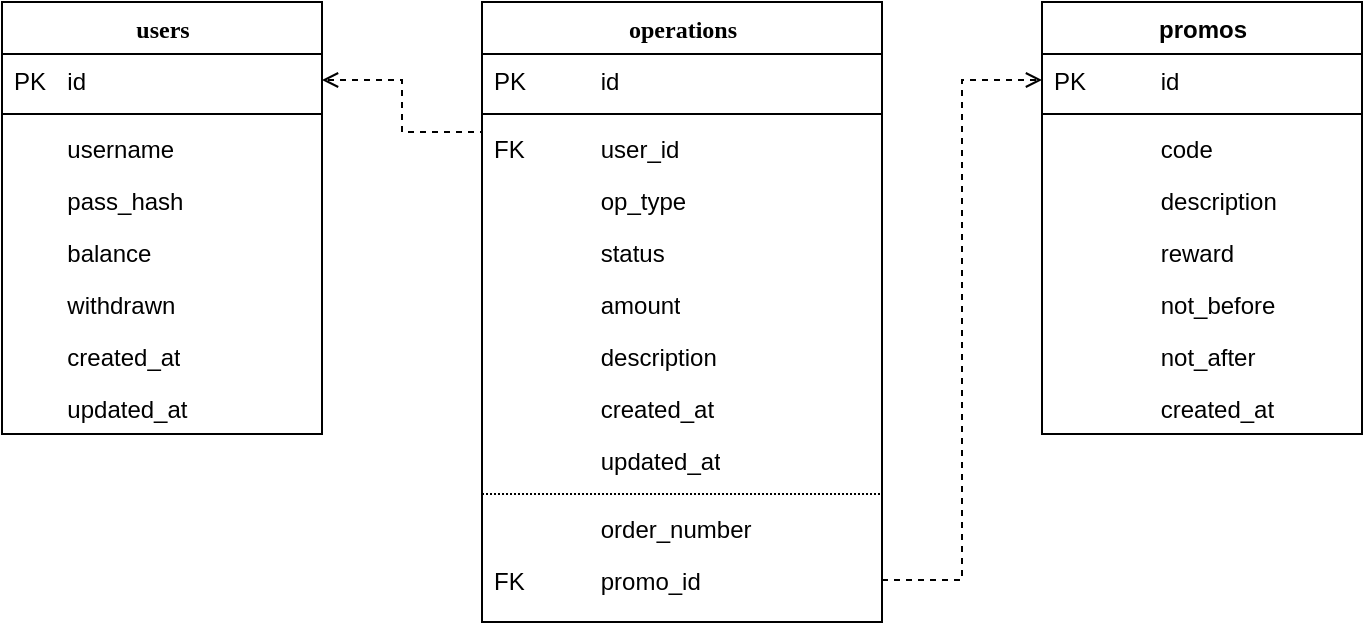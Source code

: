 <mxfile version="20.2.8" type="device" pages="5"><diagram id="8QZR4cAsltc07Y6tC8mg" name="v1"><mxGraphModel dx="741" dy="420" grid="0" gridSize="10" guides="1" tooltips="1" connect="1" arrows="1" fold="1" page="1" pageScale="1" pageWidth="827" pageHeight="1169" math="0" shadow="0"><root><mxCell id="0"/><mxCell id="1" parent="0"/><mxCell id="oY4Hw1j3HKIj6NpGR1jO-1" value="users" style="swimlane;html=1;fontStyle=1;align=center;verticalAlign=top;childLayout=stackLayout;horizontal=1;startSize=26;horizontalStack=0;resizeParent=1;resizeLast=0;collapsible=1;marginBottom=0;swimlaneFillColor=#ffffff;rounded=0;shadow=0;comic=0;labelBackgroundColor=none;strokeWidth=1;fillColor=none;fontFamily=Verdana;fontSize=12" parent="1" vertex="1"><mxGeometry x="80" y="560" width="160" height="216" as="geometry"/></mxCell><mxCell id="oY4Hw1j3HKIj6NpGR1jO-2" value="PK&lt;span style=&quot;white-space: pre;&quot;&gt;&#9;&lt;/span&gt;id" style="text;html=1;strokeColor=none;fillColor=none;align=left;verticalAlign=top;spacingLeft=4;spacingRight=4;whiteSpace=wrap;overflow=hidden;rotatable=0;points=[[0,0.5],[1,0.5]];portConstraint=eastwest;" parent="oY4Hw1j3HKIj6NpGR1jO-1" vertex="1"><mxGeometry y="26" width="160" height="26" as="geometry"/></mxCell><mxCell id="oY4Hw1j3HKIj6NpGR1jO-3" value="" style="line;html=1;strokeWidth=1;fillColor=none;align=left;verticalAlign=middle;spacingTop=-1;spacingLeft=3;spacingRight=3;rotatable=0;labelPosition=right;points=[];portConstraint=eastwest;" parent="oY4Hw1j3HKIj6NpGR1jO-1" vertex="1"><mxGeometry y="52" width="160" height="8" as="geometry"/></mxCell><mxCell id="oY4Hw1j3HKIj6NpGR1jO-4" value="&lt;span style=&quot;white-space: pre;&quot;&gt;&#9;&lt;/span&gt;username" style="text;html=1;strokeColor=none;fillColor=none;align=left;verticalAlign=top;spacingLeft=4;spacingRight=4;whiteSpace=wrap;overflow=hidden;rotatable=0;points=[[0,0.5],[1,0.5]];portConstraint=eastwest;" parent="oY4Hw1j3HKIj6NpGR1jO-1" vertex="1"><mxGeometry y="60" width="160" height="26" as="geometry"/></mxCell><mxCell id="oY4Hw1j3HKIj6NpGR1jO-5" value="&lt;span style=&quot;white-space: pre;&quot;&gt;&#9;&lt;/span&gt;pass_hash" style="text;html=1;strokeColor=none;fillColor=none;align=left;verticalAlign=top;spacingLeft=4;spacingRight=4;whiteSpace=wrap;overflow=hidden;rotatable=0;points=[[0,0.5],[1,0.5]];portConstraint=eastwest;" parent="oY4Hw1j3HKIj6NpGR1jO-1" vertex="1"><mxGeometry y="86" width="160" height="26" as="geometry"/></mxCell><mxCell id="oY4Hw1j3HKIj6NpGR1jO-6" value="&lt;span style=&quot;&quot;&gt;&#9;&lt;/span&gt;&lt;span style=&quot;white-space: pre;&quot;&gt;&#9;&lt;/span&gt;balance" style="text;html=1;strokeColor=none;fillColor=none;align=left;verticalAlign=top;spacingLeft=4;spacingRight=4;whiteSpace=wrap;overflow=hidden;rotatable=0;points=[[0,0.5],[1,0.5]];portConstraint=eastwest;" parent="oY4Hw1j3HKIj6NpGR1jO-1" vertex="1"><mxGeometry y="112" width="160" height="26" as="geometry"/></mxCell><mxCell id="oY4Hw1j3HKIj6NpGR1jO-7" value="&lt;span style=&quot;&quot;&gt;&#9;&lt;/span&gt;&lt;span style=&quot;white-space: pre;&quot;&gt;&#9;&lt;/span&gt;withdrawn" style="text;html=1;strokeColor=none;fillColor=none;align=left;verticalAlign=top;spacingLeft=4;spacingRight=4;whiteSpace=wrap;overflow=hidden;rotatable=0;points=[[0,0.5],[1,0.5]];portConstraint=eastwest;" parent="oY4Hw1j3HKIj6NpGR1jO-1" vertex="1"><mxGeometry y="138" width="160" height="26" as="geometry"/></mxCell><mxCell id="oY4Hw1j3HKIj6NpGR1jO-8" value="&lt;span style=&quot;white-space: pre;&quot;&gt;&#9;&lt;/span&gt;created_at" style="text;html=1;strokeColor=none;fillColor=none;align=left;verticalAlign=top;spacingLeft=4;spacingRight=4;whiteSpace=wrap;overflow=hidden;rotatable=0;points=[[0,0.5],[1,0.5]];portConstraint=eastwest;" parent="oY4Hw1j3HKIj6NpGR1jO-1" vertex="1"><mxGeometry y="164" width="160" height="26" as="geometry"/></mxCell><mxCell id="oY4Hw1j3HKIj6NpGR1jO-9" value="&lt;span style=&quot;white-space: pre;&quot;&gt;&#9;&lt;/span&gt;updated_at" style="text;html=1;strokeColor=none;fillColor=none;align=left;verticalAlign=top;spacingLeft=4;spacingRight=4;whiteSpace=wrap;overflow=hidden;rotatable=0;points=[[0,0.5],[1,0.5]];portConstraint=eastwest;" parent="oY4Hw1j3HKIj6NpGR1jO-1" vertex="1"><mxGeometry y="190" width="160" height="26" as="geometry"/></mxCell><mxCell id="oY4Hw1j3HKIj6NpGR1jO-10" value="&lt;div style=&quot;text-align: left;&quot;&gt;&lt;span style=&quot;background-color: initial;&quot;&gt;&lt;font face=&quot;Helvetica&quot;&gt;promos&lt;/font&gt;&lt;/span&gt;&lt;/div&gt;" style="swimlane;html=1;fontStyle=1;align=center;verticalAlign=top;childLayout=stackLayout;horizontal=1;startSize=26;horizontalStack=0;resizeParent=1;resizeLast=0;collapsible=1;marginBottom=0;swimlaneFillColor=#ffffff;rounded=0;shadow=0;comic=0;labelBackgroundColor=none;strokeWidth=1;fillColor=none;fontFamily=Verdana;fontSize=12" parent="1" vertex="1"><mxGeometry x="600" y="560" width="160" height="216" as="geometry"/></mxCell><mxCell id="oY4Hw1j3HKIj6NpGR1jO-11" value="PK&lt;span style=&quot;white-space: pre;&quot;&gt;&#9;&lt;span style=&quot;white-space: pre;&quot;&gt;&#9;&lt;/span&gt;&lt;/span&gt;id" style="text;html=1;strokeColor=none;fillColor=none;align=left;verticalAlign=top;spacingLeft=4;spacingRight=4;whiteSpace=wrap;overflow=hidden;rotatable=0;points=[[0,0.5],[1,0.5]];portConstraint=eastwest;" parent="oY4Hw1j3HKIj6NpGR1jO-10" vertex="1"><mxGeometry y="26" width="160" height="26" as="geometry"/></mxCell><mxCell id="oY4Hw1j3HKIj6NpGR1jO-12" value="" style="line;html=1;strokeWidth=1;fillColor=none;align=left;verticalAlign=middle;spacingTop=-1;spacingLeft=3;spacingRight=3;rotatable=0;labelPosition=right;points=[];portConstraint=eastwest;" parent="oY4Hw1j3HKIj6NpGR1jO-10" vertex="1"><mxGeometry y="52" width="160" height="8" as="geometry"/></mxCell><mxCell id="oY4Hw1j3HKIj6NpGR1jO-13" value="&lt;span style=&quot;white-space: pre;&quot;&gt;&lt;span style=&quot;white-space: pre;&quot;&gt;&lt;span style=&quot;white-space: pre;&quot;&gt;&#9;&lt;/span&gt;&#9;code&lt;/span&gt;&lt;/span&gt;" style="text;html=1;strokeColor=none;fillColor=none;align=left;verticalAlign=top;spacingLeft=4;spacingRight=4;whiteSpace=wrap;overflow=hidden;rotatable=0;points=[[0,0.5],[1,0.5]];portConstraint=eastwest;" parent="oY4Hw1j3HKIj6NpGR1jO-10" vertex="1"><mxGeometry y="60" width="160" height="26" as="geometry"/></mxCell><mxCell id="oY4Hw1j3HKIj6NpGR1jO-14" value="&lt;span style=&quot;white-space: pre;&quot;&gt;&lt;span style=&quot;white-space: pre;&quot;&gt;&lt;span style=&quot;white-space: pre;&quot;&gt;&#9;&lt;/span&gt;&#9;description&lt;/span&gt;&lt;/span&gt;" style="text;html=1;strokeColor=none;fillColor=none;align=left;verticalAlign=top;spacingLeft=4;spacingRight=4;whiteSpace=wrap;overflow=hidden;rotatable=0;points=[[0,0.5],[1,0.5]];portConstraint=eastwest;" parent="oY4Hw1j3HKIj6NpGR1jO-10" vertex="1"><mxGeometry y="86" width="160" height="26" as="geometry"/></mxCell><mxCell id="oY4Hw1j3HKIj6NpGR1jO-15" value="&lt;span style=&quot;white-space: pre;&quot;&gt;&lt;span style=&quot;white-space: pre;&quot;&gt;&lt;span style=&quot;white-space: pre;&quot;&gt;&#9;&lt;/span&gt;&#9;reward&lt;/span&gt;&lt;/span&gt;" style="text;html=1;strokeColor=none;fillColor=none;align=left;verticalAlign=top;spacingLeft=4;spacingRight=4;whiteSpace=wrap;overflow=hidden;rotatable=0;points=[[0,0.5],[1,0.5]];portConstraint=eastwest;" parent="oY4Hw1j3HKIj6NpGR1jO-10" vertex="1"><mxGeometry y="112" width="160" height="26" as="geometry"/></mxCell><mxCell id="oY4Hw1j3HKIj6NpGR1jO-16" value="&lt;span style=&quot;white-space: pre;&quot;&gt;&lt;span style=&quot;white-space: pre;&quot;&gt;&lt;span style=&quot;white-space: pre;&quot;&gt;&#9;&lt;/span&gt;&#9;not_before&lt;/span&gt;&lt;/span&gt;" style="text;html=1;strokeColor=none;fillColor=none;align=left;verticalAlign=top;spacingLeft=4;spacingRight=4;whiteSpace=wrap;overflow=hidden;rotatable=0;points=[[0,0.5],[1,0.5]];portConstraint=eastwest;" parent="oY4Hw1j3HKIj6NpGR1jO-10" vertex="1"><mxGeometry y="138" width="160" height="26" as="geometry"/></mxCell><mxCell id="7faeZ4Sipn98C2Z2yODe-1" value="&lt;span style=&quot;white-space: pre;&quot;&gt;&lt;span style=&quot;white-space: pre;&quot;&gt;&lt;span style=&quot;white-space: pre;&quot;&gt;&#9;&lt;/span&gt;&#9;not_after&lt;/span&gt;&lt;/span&gt;" style="text;html=1;strokeColor=none;fillColor=none;align=left;verticalAlign=top;spacingLeft=4;spacingRight=4;whiteSpace=wrap;overflow=hidden;rotatable=0;points=[[0,0.5],[1,0.5]];portConstraint=eastwest;" parent="oY4Hw1j3HKIj6NpGR1jO-10" vertex="1"><mxGeometry y="164" width="160" height="26" as="geometry"/></mxCell><mxCell id="oY4Hw1j3HKIj6NpGR1jO-17" value="&lt;span style=&quot;white-space: pre;&quot;&gt;&lt;span style=&quot;white-space: pre;&quot;&gt;&lt;span style=&quot;white-space: pre;&quot;&gt;&#9;&lt;/span&gt;&#9;created_at&lt;br/&gt;&lt;/span&gt;&lt;/span&gt;" style="text;html=1;strokeColor=none;fillColor=none;align=left;verticalAlign=top;spacingLeft=4;spacingRight=4;whiteSpace=wrap;overflow=hidden;rotatable=0;points=[[0,0.5],[1,0.5]];portConstraint=eastwest;" parent="oY4Hw1j3HKIj6NpGR1jO-10" vertex="1"><mxGeometry y="190" width="160" height="26" as="geometry"/></mxCell><mxCell id="oY4Hw1j3HKIj6NpGR1jO-18" style="edgeStyle=orthogonalEdgeStyle;rounded=0;orthogonalLoop=1;jettySize=auto;html=1;dashed=1;endArrow=open;endFill=0;" parent="1" source="oY4Hw1j3HKIj6NpGR1jO-31" target="oY4Hw1j3HKIj6NpGR1jO-11" edge="1"><mxGeometry relative="1" as="geometry"><mxPoint x="810" y="909" as="sourcePoint"/></mxGeometry></mxCell><mxCell id="oY4Hw1j3HKIj6NpGR1jO-19" value="operations" style="swimlane;html=1;fontStyle=1;align=center;verticalAlign=top;childLayout=stackLayout;horizontal=1;startSize=26;horizontalStack=0;resizeParent=1;resizeLast=0;collapsible=1;marginBottom=0;swimlaneFillColor=#ffffff;rounded=0;shadow=0;comic=0;labelBackgroundColor=none;strokeWidth=1;fillColor=none;fontFamily=Verdana;fontSize=12" parent="1" vertex="1"><mxGeometry x="320" y="560" width="200" height="310" as="geometry"/></mxCell><mxCell id="oY4Hw1j3HKIj6NpGR1jO-20" value="PK&lt;span style=&quot;white-space: pre;&quot;&gt;&#9;&lt;span style=&quot;white-space: pre;&quot;&gt;&#9;&lt;/span&gt;&lt;/span&gt;id" style="text;html=1;strokeColor=none;fillColor=none;align=left;verticalAlign=top;spacingLeft=4;spacingRight=4;whiteSpace=wrap;overflow=hidden;rotatable=0;points=[[0,0.5],[1,0.5]];portConstraint=eastwest;" parent="oY4Hw1j3HKIj6NpGR1jO-19" vertex="1"><mxGeometry y="26" width="200" height="26" as="geometry"/></mxCell><mxCell id="oY4Hw1j3HKIj6NpGR1jO-22" value="" style="line;html=1;strokeWidth=1;fillColor=none;align=left;verticalAlign=middle;spacingTop=-1;spacingLeft=3;spacingRight=3;rotatable=0;labelPosition=right;points=[];portConstraint=eastwest;" parent="oY4Hw1j3HKIj6NpGR1jO-19" vertex="1"><mxGeometry y="52" width="200" height="8" as="geometry"/></mxCell><mxCell id="oY4Hw1j3HKIj6NpGR1jO-21" value="FK&lt;span style=&quot;white-space: pre;&quot;&gt;&#9;&lt;span style=&quot;white-space: pre;&quot;&gt;&#9;&lt;/span&gt;&lt;/span&gt;user_id" style="text;html=1;strokeColor=none;fillColor=none;align=left;verticalAlign=top;spacingLeft=4;spacingRight=4;whiteSpace=wrap;overflow=hidden;rotatable=0;points=[[0,0.5],[1,0.5]];portConstraint=eastwest;" parent="oY4Hw1j3HKIj6NpGR1jO-19" vertex="1"><mxGeometry y="60" width="200" height="26" as="geometry"/></mxCell><mxCell id="oY4Hw1j3HKIj6NpGR1jO-23" value="&lt;span style=&quot;white-space: pre;&quot;&gt;&#9;&lt;span style=&quot;white-space: pre;&quot;&gt;&#9;&lt;/span&gt;&lt;/span&gt;op_type" style="text;html=1;strokeColor=none;fillColor=none;align=left;verticalAlign=top;spacingLeft=4;spacingRight=4;whiteSpace=wrap;overflow=hidden;rotatable=0;points=[[0,0.5],[1,0.5]];portConstraint=eastwest;" parent="oY4Hw1j3HKIj6NpGR1jO-19" vertex="1"><mxGeometry y="86" width="200" height="26" as="geometry"/></mxCell><mxCell id="oY4Hw1j3HKIj6NpGR1jO-24" value="&lt;span style=&quot;white-space: pre;&quot;&gt;&#9;&lt;span style=&quot;white-space: pre;&quot;&gt;&#9;&lt;/span&gt;&lt;/span&gt;status" style="text;html=1;strokeColor=none;fillColor=none;align=left;verticalAlign=top;spacingLeft=4;spacingRight=4;whiteSpace=wrap;overflow=hidden;rotatable=0;points=[[0,0.5],[1,0.5]];portConstraint=eastwest;" parent="oY4Hw1j3HKIj6NpGR1jO-19" vertex="1"><mxGeometry y="112" width="200" height="26" as="geometry"/></mxCell><mxCell id="oY4Hw1j3HKIj6NpGR1jO-25" value="&lt;span style=&quot;white-space: pre;&quot;&gt;&#9;&lt;span style=&quot;white-space: pre;&quot;&gt;&#9;&lt;/span&gt;&lt;/span&gt;amount" style="text;html=1;strokeColor=none;fillColor=none;align=left;verticalAlign=top;spacingLeft=4;spacingRight=4;whiteSpace=wrap;overflow=hidden;rotatable=0;points=[[0,0.5],[1,0.5]];portConstraint=eastwest;" parent="oY4Hw1j3HKIj6NpGR1jO-19" vertex="1"><mxGeometry y="138" width="200" height="26" as="geometry"/></mxCell><mxCell id="oY4Hw1j3HKIj6NpGR1jO-26" value="&lt;span style=&quot;white-space: pre;&quot;&gt;&#9;&lt;span style=&quot;white-space: pre;&quot;&gt;&#9;&lt;/span&gt;d&lt;/span&gt;escription" style="text;html=1;strokeColor=none;fillColor=none;align=left;verticalAlign=top;spacingLeft=4;spacingRight=4;whiteSpace=wrap;overflow=hidden;rotatable=0;points=[[0,0.5],[1,0.5]];portConstraint=eastwest;" parent="oY4Hw1j3HKIj6NpGR1jO-19" vertex="1"><mxGeometry y="164" width="200" height="26" as="geometry"/></mxCell><mxCell id="oY4Hw1j3HKIj6NpGR1jO-27" value="&lt;span style=&quot;white-space: pre;&quot;&gt;&#9;&lt;span style=&quot;white-space: pre;&quot;&gt;&#9;&lt;/span&gt;c&lt;/span&gt;reated_at" style="text;html=1;strokeColor=none;fillColor=none;align=left;verticalAlign=top;spacingLeft=4;spacingRight=4;whiteSpace=wrap;overflow=hidden;rotatable=0;points=[[0,0.5],[1,0.5]];portConstraint=eastwest;" parent="oY4Hw1j3HKIj6NpGR1jO-19" vertex="1"><mxGeometry y="190" width="200" height="26" as="geometry"/></mxCell><mxCell id="oY4Hw1j3HKIj6NpGR1jO-28" value="&lt;span style=&quot;white-space: pre;&quot;&gt;&#9;&lt;span style=&quot;white-space: pre;&quot;&gt;&#9;&lt;/span&gt;u&lt;/span&gt;pdated_at" style="text;html=1;strokeColor=none;fillColor=none;align=left;verticalAlign=top;spacingLeft=4;spacingRight=4;whiteSpace=wrap;overflow=hidden;rotatable=0;points=[[0,0.5],[1,0.5]];portConstraint=eastwest;" parent="oY4Hw1j3HKIj6NpGR1jO-19" vertex="1"><mxGeometry y="216" width="200" height="26" as="geometry"/></mxCell><mxCell id="oY4Hw1j3HKIj6NpGR1jO-29" value="" style="line;html=1;strokeWidth=1;fillColor=none;align=left;verticalAlign=middle;spacingTop=-1;spacingLeft=3;spacingRight=3;rotatable=0;labelPosition=right;points=[];portConstraint=eastwest;dashed=1;dashPattern=1 1;" parent="oY4Hw1j3HKIj6NpGR1jO-19" vertex="1"><mxGeometry y="242" width="200" height="8" as="geometry"/></mxCell><mxCell id="oY4Hw1j3HKIj6NpGR1jO-30" value="&lt;span style=&quot;white-space: pre;&quot;&gt;&#9;&lt;span style=&quot;white-space: pre;&quot;&gt;&#9;&lt;/span&gt;o&lt;/span&gt;rder_number" style="text;html=1;strokeColor=none;fillColor=none;align=left;verticalAlign=top;spacingLeft=4;spacingRight=4;whiteSpace=wrap;overflow=hidden;rotatable=0;points=[[0,0.5],[1,0.5]];portConstraint=eastwest;" parent="oY4Hw1j3HKIj6NpGR1jO-19" vertex="1"><mxGeometry y="250" width="200" height="26" as="geometry"/></mxCell><mxCell id="oY4Hw1j3HKIj6NpGR1jO-31" value="FK&lt;span style=&quot;white-space: pre;&quot;&gt;&#9;&lt;span style=&quot;white-space: pre;&quot;&gt;&#9;&lt;/span&gt;p&lt;/span&gt;romo_id" style="text;html=1;strokeColor=none;fillColor=none;align=left;verticalAlign=top;spacingLeft=4;spacingRight=4;whiteSpace=wrap;overflow=hidden;rotatable=0;points=[[0,0.5],[1,0.5]];portConstraint=eastwest;" parent="oY4Hw1j3HKIj6NpGR1jO-19" vertex="1"><mxGeometry y="276" width="200" height="26" as="geometry"/></mxCell><mxCell id="oY4Hw1j3HKIj6NpGR1jO-32" style="edgeStyle=orthogonalEdgeStyle;rounded=0;orthogonalLoop=1;jettySize=auto;html=1;dashed=1;endArrow=open;endFill=0;strokeColor=#000000;exitX=0;exitY=0.5;exitDx=0;exitDy=0;" parent="1" source="oY4Hw1j3HKIj6NpGR1jO-21" target="oY4Hw1j3HKIj6NpGR1jO-2" edge="1"><mxGeometry relative="1" as="geometry"><Array as="points"><mxPoint x="280" y="625"/><mxPoint x="280" y="599"/></Array><mxPoint x="210" y="650" as="targetPoint"/></mxGeometry></mxCell></root></mxGraphModel></diagram><diagram name="draft-d" id="QXT5IHpacz1LPHBnXIv9"><mxGraphModel dx="1660" dy="-128" grid="1" gridSize="10" guides="1" tooltips="1" connect="1" arrows="1" fold="1" page="0" pageScale="1" pageWidth="827" pageHeight="1169" math="0" shadow="0"><root><mxCell id="mjwK29YiMbKHhw3-3j1S-0"/><mxCell id="mjwK29YiMbKHhw3-3j1S-1" parent="mjwK29YiMbKHhw3-3j1S-0"/><mxCell id="mjwK29YiMbKHhw3-3j1S-2" value="users" style="swimlane;html=1;fontStyle=1;align=center;verticalAlign=top;childLayout=stackLayout;horizontal=1;startSize=26;horizontalStack=0;resizeParent=1;resizeLast=0;collapsible=1;marginBottom=0;swimlaneFillColor=#ffffff;rounded=0;shadow=0;comic=0;labelBackgroundColor=none;strokeWidth=1;fillColor=none;fontFamily=Verdana;fontSize=12" parent="mjwK29YiMbKHhw3-3j1S-1" vertex="1"><mxGeometry x="-240" y="840" width="160" height="150" as="geometry"/></mxCell><mxCell id="mjwK29YiMbKHhw3-3j1S-3" value="PK&lt;span style=&quot;white-space: pre;&quot;&gt;&#9;&lt;/span&gt;id" style="text;html=1;strokeColor=none;fillColor=none;align=left;verticalAlign=top;spacingLeft=4;spacingRight=4;whiteSpace=wrap;overflow=hidden;rotatable=0;points=[[0,0.5],[1,0.5]];portConstraint=eastwest;" parent="mjwK29YiMbKHhw3-3j1S-2" vertex="1"><mxGeometry y="26" width="160" height="26" as="geometry"/></mxCell><mxCell id="mjwK29YiMbKHhw3-3j1S-4" value="" style="line;html=1;strokeWidth=1;fillColor=none;align=left;verticalAlign=middle;spacingTop=-1;spacingLeft=3;spacingRight=3;rotatable=0;labelPosition=right;points=[];portConstraint=eastwest;" parent="mjwK29YiMbKHhw3-3j1S-2" vertex="1"><mxGeometry y="52" width="160" height="8" as="geometry"/></mxCell><mxCell id="mjwK29YiMbKHhw3-3j1S-5" value="&lt;span style=&quot;white-space: pre;&quot;&gt;&#9;&lt;/span&gt;login" style="text;html=1;strokeColor=none;fillColor=none;align=left;verticalAlign=top;spacingLeft=4;spacingRight=4;whiteSpace=wrap;overflow=hidden;rotatable=0;points=[[0,0.5],[1,0.5]];portConstraint=eastwest;" parent="mjwK29YiMbKHhw3-3j1S-2" vertex="1"><mxGeometry y="60" width="160" height="26" as="geometry"/></mxCell><mxCell id="mjwK29YiMbKHhw3-3j1S-6" value="&lt;span style=&quot;white-space: pre;&quot;&gt;&#9;&lt;/span&gt;pass_hash" style="text;html=1;strokeColor=none;fillColor=none;align=left;verticalAlign=top;spacingLeft=4;spacingRight=4;whiteSpace=wrap;overflow=hidden;rotatable=0;points=[[0,0.5],[1,0.5]];portConstraint=eastwest;" parent="mjwK29YiMbKHhw3-3j1S-2" vertex="1"><mxGeometry y="86" width="160" height="26" as="geometry"/></mxCell><mxCell id="mjwK29YiMbKHhw3-3j1S-7" value="&lt;span style=&quot;white-space: pre;&quot;&gt;&#9;&lt;/span&gt;created_at" style="text;html=1;strokeColor=none;fillColor=none;align=left;verticalAlign=top;spacingLeft=4;spacingRight=4;whiteSpace=wrap;overflow=hidden;rotatable=0;points=[[0,0.5],[1,0.5]];portConstraint=eastwest;" parent="mjwK29YiMbKHhw3-3j1S-2" vertex="1"><mxGeometry y="112" width="160" height="26" as="geometry"/></mxCell><mxCell id="mjwK29YiMbKHhw3-3j1S-8" value="transactions" style="swimlane;html=1;fontStyle=1;align=center;verticalAlign=top;childLayout=stackLayout;horizontal=1;startSize=26;horizontalStack=0;resizeParent=1;resizeLast=0;collapsible=1;marginBottom=0;swimlaneFillColor=#ffffff;rounded=0;shadow=0;comic=0;labelBackgroundColor=none;strokeWidth=1;fillColor=none;fontFamily=Verdana;fontSize=12" parent="mjwK29YiMbKHhw3-3j1S-1" vertex="1"><mxGeometry x="-40" y="840" width="160" height="170" as="geometry"/></mxCell><mxCell id="mjwK29YiMbKHhw3-3j1S-9" value="PK&lt;span style=&quot;white-space: pre;&quot;&gt;&#9;&lt;span style=&quot;white-space: pre;&quot;&gt;&#9;&lt;/span&gt;&lt;/span&gt;id" style="text;html=1;strokeColor=none;fillColor=none;align=left;verticalAlign=top;spacingLeft=4;spacingRight=4;whiteSpace=wrap;overflow=hidden;rotatable=0;points=[[0,0.5],[1,0.5]];portConstraint=eastwest;" parent="mjwK29YiMbKHhw3-3j1S-8" vertex="1"><mxGeometry y="26" width="160" height="26" as="geometry"/></mxCell><mxCell id="mjwK29YiMbKHhw3-3j1S-10" value="" style="line;html=1;strokeWidth=1;fillColor=none;align=left;verticalAlign=middle;spacingTop=-1;spacingLeft=3;spacingRight=3;rotatable=0;labelPosition=right;points=[];portConstraint=eastwest;" parent="mjwK29YiMbKHhw3-3j1S-8" vertex="1"><mxGeometry y="52" width="160" height="8" as="geometry"/></mxCell><mxCell id="mjwK29YiMbKHhw3-3j1S-11" value="FK&lt;span style=&quot;white-space: pre;&quot;&gt;&#9;&lt;/span&gt;&lt;span style=&quot;white-space: pre;&quot;&gt;&#9;&lt;/span&gt;user_id" style="text;html=1;strokeColor=none;fillColor=none;align=left;verticalAlign=top;spacingLeft=4;spacingRight=4;whiteSpace=wrap;overflow=hidden;rotatable=0;points=[[0,0.5],[1,0.5]];portConstraint=eastwest;" parent="mjwK29YiMbKHhw3-3j1S-8" vertex="1"><mxGeometry y="60" width="160" height="26" as="geometry"/></mxCell><mxCell id="mjwK29YiMbKHhw3-3j1S-12" value="&lt;span style=&quot;&quot;&gt;&#9;&lt;span style=&quot;&quot;&gt;&#9;&lt;/span&gt;&lt;/span&gt;&lt;span style=&quot;white-space: pre;&quot;&gt;&#9;&lt;/span&gt;&lt;span style=&quot;white-space: pre;&quot;&gt;&#9;&lt;/span&gt;balance" style="text;html=1;strokeColor=none;fillColor=none;align=left;verticalAlign=top;spacingLeft=4;spacingRight=4;whiteSpace=wrap;overflow=hidden;rotatable=0;points=[[0,0.5],[1,0.5]];portConstraint=eastwest;" parent="mjwK29YiMbKHhw3-3j1S-8" vertex="1"><mxGeometry y="86" width="160" height="26" as="geometry"/></mxCell><mxCell id="mjwK29YiMbKHhw3-3j1S-13" value="FK&lt;span style=&quot;white-space: pre;&quot;&gt;&#9;&lt;span style=&quot;white-space: pre;&quot;&gt;&#9;&lt;/span&gt;&lt;/span&gt;operation_id" style="text;html=1;strokeColor=none;fillColor=none;align=left;verticalAlign=top;spacingLeft=4;spacingRight=4;whiteSpace=wrap;overflow=hidden;rotatable=0;points=[[0,0.5],[1,0.5]];portConstraint=eastwest;" parent="mjwK29YiMbKHhw3-3j1S-8" vertex="1"><mxGeometry y="112" width="160" height="26" as="geometry"/></mxCell><mxCell id="mjwK29YiMbKHhw3-3j1S-14" value="&lt;span style=&quot;white-space: pre;&quot;&gt;&#9;&lt;span style=&quot;white-space: pre;&quot;&gt;&#9;&lt;/span&gt;&lt;/span&gt;created_at" style="text;html=1;strokeColor=none;fillColor=none;align=left;verticalAlign=top;spacingLeft=4;spacingRight=4;whiteSpace=wrap;overflow=hidden;rotatable=0;points=[[0,0.5],[1,0.5]];portConstraint=eastwest;" parent="mjwK29YiMbKHhw3-3j1S-8" vertex="1"><mxGeometry y="138" width="160" height="26" as="geometry"/></mxCell><mxCell id="mjwK29YiMbKHhw3-3j1S-20" value="&lt;div style=&quot;text-align: left;&quot;&gt;&lt;span style=&quot;background-color: initial;&quot;&gt;&lt;font face=&quot;Helvetica&quot;&gt;promos&lt;/font&gt;&lt;/span&gt;&lt;/div&gt;" style="swimlane;html=1;fontStyle=1;align=center;verticalAlign=top;childLayout=stackLayout;horizontal=1;startSize=26;horizontalStack=0;resizeParent=1;resizeLast=0;collapsible=1;marginBottom=0;swimlaneFillColor=#ffffff;rounded=0;shadow=0;comic=0;labelBackgroundColor=none;strokeWidth=1;fillColor=none;fontFamily=Verdana;fontSize=12" parent="mjwK29YiMbKHhw3-3j1S-1" vertex="1"><mxGeometry x="420" y="980" width="160" height="190" as="geometry"/></mxCell><mxCell id="mjwK29YiMbKHhw3-3j1S-21" value="PK&lt;span style=&quot;white-space: pre;&quot;&gt;&#9;&lt;span style=&quot;white-space: pre;&quot;&gt;&#9;&lt;/span&gt;&lt;/span&gt;id" style="text;html=1;strokeColor=none;fillColor=none;align=left;verticalAlign=top;spacingLeft=4;spacingRight=4;whiteSpace=wrap;overflow=hidden;rotatable=0;points=[[0,0.5],[1,0.5]];portConstraint=eastwest;" parent="mjwK29YiMbKHhw3-3j1S-20" vertex="1"><mxGeometry y="26" width="160" height="26" as="geometry"/></mxCell><mxCell id="mjwK29YiMbKHhw3-3j1S-22" value="" style="line;html=1;strokeWidth=1;fillColor=none;align=left;verticalAlign=middle;spacingTop=-1;spacingLeft=3;spacingRight=3;rotatable=0;labelPosition=right;points=[];portConstraint=eastwest;" parent="mjwK29YiMbKHhw3-3j1S-20" vertex="1"><mxGeometry y="52" width="160" height="8" as="geometry"/></mxCell><mxCell id="mjwK29YiMbKHhw3-3j1S-23" value="&lt;span style=&quot;white-space: pre;&quot;&gt;&lt;span style=&quot;white-space: pre;&quot;&gt;&lt;span style=&quot;white-space: pre;&quot;&gt;&#9;&lt;/span&gt;&#9;code&lt;/span&gt;&lt;/span&gt;" style="text;html=1;strokeColor=none;fillColor=none;align=left;verticalAlign=top;spacingLeft=4;spacingRight=4;whiteSpace=wrap;overflow=hidden;rotatable=0;points=[[0,0.5],[1,0.5]];portConstraint=eastwest;" parent="mjwK29YiMbKHhw3-3j1S-20" vertex="1"><mxGeometry y="60" width="160" height="26" as="geometry"/></mxCell><mxCell id="mjwK29YiMbKHhw3-3j1S-24" value="&lt;span style=&quot;white-space: pre;&quot;&gt;&lt;span style=&quot;white-space: pre;&quot;&gt;&lt;span style=&quot;white-space: pre;&quot;&gt;&#9;&lt;/span&gt;&#9;description&lt;/span&gt;&lt;/span&gt;" style="text;html=1;strokeColor=none;fillColor=none;align=left;verticalAlign=top;spacingLeft=4;spacingRight=4;whiteSpace=wrap;overflow=hidden;rotatable=0;points=[[0,0.5],[1,0.5]];portConstraint=eastwest;" parent="mjwK29YiMbKHhw3-3j1S-20" vertex="1"><mxGeometry y="86" width="160" height="26" as="geometry"/></mxCell><mxCell id="TcZ82TeF6705XyTkA2w_-4" value="&lt;span style=&quot;white-space: pre;&quot;&gt;&lt;span style=&quot;white-space: pre;&quot;&gt;&lt;span style=&quot;white-space: pre;&quot;&gt;&#9;&lt;/span&gt;&#9;amount&lt;/span&gt;&lt;/span&gt;" style="text;html=1;strokeColor=none;fillColor=none;align=left;verticalAlign=top;spacingLeft=4;spacingRight=4;whiteSpace=wrap;overflow=hidden;rotatable=0;points=[[0,0.5],[1,0.5]];portConstraint=eastwest;" parent="mjwK29YiMbKHhw3-3j1S-20" vertex="1"><mxGeometry y="112" width="160" height="26" as="geometry"/></mxCell><mxCell id="mjwK29YiMbKHhw3-3j1S-25" value="&lt;span style=&quot;white-space: pre;&quot;&gt;&lt;span style=&quot;white-space: pre;&quot;&gt;&lt;span style=&quot;white-space: pre;&quot;&gt;&#9;&lt;/span&gt;&#9;valid_until&lt;/span&gt;&lt;/span&gt;" style="text;html=1;strokeColor=none;fillColor=none;align=left;verticalAlign=top;spacingLeft=4;spacingRight=4;whiteSpace=wrap;overflow=hidden;rotatable=0;points=[[0,0.5],[1,0.5]];portConstraint=eastwest;" parent="mjwK29YiMbKHhw3-3j1S-20" vertex="1"><mxGeometry y="138" width="160" height="26" as="geometry"/></mxCell><mxCell id="TcZ82TeF6705XyTkA2w_-0" value="&lt;span style=&quot;white-space: pre;&quot;&gt;&lt;span style=&quot;white-space: pre;&quot;&gt;&lt;span style=&quot;white-space: pre;&quot;&gt;&#9;&lt;/span&gt;&#9;created_at&lt;br/&gt;&lt;/span&gt;&lt;/span&gt;" style="text;html=1;strokeColor=none;fillColor=none;align=left;verticalAlign=top;spacingLeft=4;spacingRight=4;whiteSpace=wrap;overflow=hidden;rotatable=0;points=[[0,0.5],[1,0.5]];portConstraint=eastwest;" parent="mjwK29YiMbKHhw3-3j1S-20" vertex="1"><mxGeometry y="164" width="160" height="26" as="geometry"/></mxCell><mxCell id="mjwK29YiMbKHhw3-3j1S-26" style="edgeStyle=orthogonalEdgeStyle;rounded=0;orthogonalLoop=1;jettySize=auto;html=1;dashed=1;endArrow=open;endFill=0;" parent="mjwK29YiMbKHhw3-3j1S-1" source="mjwK29YiMbKHhw3-3j1S-37" target="mjwK29YiMbKHhw3-3j1S-21" edge="1"><mxGeometry relative="1" as="geometry"><mxPoint x="650" y="1189" as="sourcePoint"/></mxGeometry></mxCell><mxCell id="mjwK29YiMbKHhw3-3j1S-28" value="operations" style="swimlane;html=1;fontStyle=1;align=center;verticalAlign=top;childLayout=stackLayout;horizontal=1;startSize=26;horizontalStack=0;resizeParent=1;resizeLast=0;collapsible=1;marginBottom=0;swimlaneFillColor=#ffffff;rounded=0;shadow=0;comic=0;labelBackgroundColor=none;strokeWidth=1;fillColor=none;fontFamily=Verdana;fontSize=12" parent="mjwK29YiMbKHhw3-3j1S-1" vertex="1"><mxGeometry x="180" y="840" width="200" height="330" as="geometry"/></mxCell><mxCell id="mjwK29YiMbKHhw3-3j1S-29" value="PK&lt;span style=&quot;white-space: pre;&quot;&gt;&#9;&lt;span style=&quot;white-space: pre;&quot;&gt;&#9;&lt;/span&gt;&lt;/span&gt;id" style="text;html=1;strokeColor=none;fillColor=none;align=left;verticalAlign=top;spacingLeft=4;spacingRight=4;whiteSpace=wrap;overflow=hidden;rotatable=0;points=[[0,0.5],[1,0.5]];portConstraint=eastwest;" parent="mjwK29YiMbKHhw3-3j1S-28" vertex="1"><mxGeometry y="26" width="200" height="26" as="geometry"/></mxCell><mxCell id="mjwK29YiMbKHhw3-3j1S-30" value="PK FK&lt;span style=&quot;white-space: pre;&quot;&gt;&#9;&lt;/span&gt;user_id" style="text;html=1;strokeColor=none;fillColor=none;align=left;verticalAlign=top;spacingLeft=4;spacingRight=4;whiteSpace=wrap;overflow=hidden;rotatable=0;points=[[0,0.5],[1,0.5]];portConstraint=eastwest;" parent="mjwK29YiMbKHhw3-3j1S-28" vertex="1"><mxGeometry y="52" width="200" height="26" as="geometry"/></mxCell><mxCell id="mjwK29YiMbKHhw3-3j1S-31" value="" style="line;html=1;strokeWidth=1;fillColor=none;align=left;verticalAlign=middle;spacingTop=-1;spacingLeft=3;spacingRight=3;rotatable=0;labelPosition=right;points=[];portConstraint=eastwest;" parent="mjwK29YiMbKHhw3-3j1S-28" vertex="1"><mxGeometry y="78" width="200" height="8" as="geometry"/></mxCell><mxCell id="mjwK29YiMbKHhw3-3j1S-33" value="&lt;span style=&quot;white-space: pre;&quot;&gt;&#9;&lt;span style=&quot;white-space: pre;&quot;&gt;&#9;&lt;/span&gt;&lt;/span&gt;type" style="text;html=1;strokeColor=none;fillColor=none;align=left;verticalAlign=top;spacingLeft=4;spacingRight=4;whiteSpace=wrap;overflow=hidden;rotatable=0;points=[[0,0.5],[1,0.5]];portConstraint=eastwest;" parent="mjwK29YiMbKHhw3-3j1S-28" vertex="1"><mxGeometry y="86" width="200" height="26" as="geometry"/></mxCell><mxCell id="mjwK29YiMbKHhw3-3j1S-34" value="&lt;span style=&quot;white-space: pre;&quot;&gt;&#9;&lt;span style=&quot;white-space: pre;&quot;&gt;&#9;&lt;/span&gt;&lt;/span&gt;status" style="text;html=1;strokeColor=none;fillColor=none;align=left;verticalAlign=top;spacingLeft=4;spacingRight=4;whiteSpace=wrap;overflow=hidden;rotatable=0;points=[[0,0.5],[1,0.5]];portConstraint=eastwest;" parent="mjwK29YiMbKHhw3-3j1S-28" vertex="1"><mxGeometry y="112" width="200" height="26" as="geometry"/></mxCell><mxCell id="mjwK29YiMbKHhw3-3j1S-32" value="&lt;span style=&quot;white-space: pre;&quot;&gt;&#9;&lt;span style=&quot;white-space: pre;&quot;&gt;&#9;&lt;/span&gt;&lt;/span&gt;amount" style="text;html=1;strokeColor=none;fillColor=none;align=left;verticalAlign=top;spacingLeft=4;spacingRight=4;whiteSpace=wrap;overflow=hidden;rotatable=0;points=[[0,0.5],[1,0.5]];portConstraint=eastwest;" parent="mjwK29YiMbKHhw3-3j1S-28" vertex="1"><mxGeometry y="138" width="200" height="26" as="geometry"/></mxCell><mxCell id="mjwK29YiMbKHhw3-3j1S-39" value="&lt;span style=&quot;white-space: pre;&quot;&gt;&#9;&lt;span style=&quot;white-space: pre;&quot;&gt;&#9;&lt;/span&gt;d&lt;/span&gt;escription" style="text;html=1;strokeColor=none;fillColor=none;align=left;verticalAlign=top;spacingLeft=4;spacingRight=4;whiteSpace=wrap;overflow=hidden;rotatable=0;points=[[0,0.5],[1,0.5]];portConstraint=eastwest;" parent="mjwK29YiMbKHhw3-3j1S-28" vertex="1"><mxGeometry y="164" width="200" height="26" as="geometry"/></mxCell><mxCell id="mjwK29YiMbKHhw3-3j1S-41" value="&lt;span style=&quot;white-space: pre;&quot;&gt;&#9;&lt;span style=&quot;white-space: pre;&quot;&gt;&#9;&lt;/span&gt;c&lt;/span&gt;reated_at" style="text;html=1;strokeColor=none;fillColor=none;align=left;verticalAlign=top;spacingLeft=4;spacingRight=4;whiteSpace=wrap;overflow=hidden;rotatable=0;points=[[0,0.5],[1,0.5]];portConstraint=eastwest;" parent="mjwK29YiMbKHhw3-3j1S-28" vertex="1"><mxGeometry y="190" width="200" height="26" as="geometry"/></mxCell><mxCell id="mjwK29YiMbKHhw3-3j1S-42" value="&lt;span style=&quot;white-space: pre;&quot;&gt;&#9;&lt;span style=&quot;white-space: pre;&quot;&gt;&#9;&lt;/span&gt;u&lt;/span&gt;pdated_at" style="text;html=1;strokeColor=none;fillColor=none;align=left;verticalAlign=top;spacingLeft=4;spacingRight=4;whiteSpace=wrap;overflow=hidden;rotatable=0;points=[[0,0.5],[1,0.5]];portConstraint=eastwest;" parent="mjwK29YiMbKHhw3-3j1S-28" vertex="1"><mxGeometry y="216" width="200" height="26" as="geometry"/></mxCell><mxCell id="TcZ82TeF6705XyTkA2w_-2" value="" style="line;html=1;strokeWidth=1;fillColor=none;align=left;verticalAlign=middle;spacingTop=-1;spacingLeft=3;spacingRight=3;rotatable=0;labelPosition=right;points=[];portConstraint=eastwest;" parent="mjwK29YiMbKHhw3-3j1S-28" vertex="1"><mxGeometry y="242" width="200" height="8" as="geometry"/></mxCell><mxCell id="mjwK29YiMbKHhw3-3j1S-36" value="&lt;span style=&quot;white-space: pre;&quot;&gt;&#9;&lt;span style=&quot;white-space: pre;&quot;&gt;&#9;&lt;/span&gt;o&lt;/span&gt;rder_number" style="text;html=1;strokeColor=none;fillColor=none;align=left;verticalAlign=top;spacingLeft=4;spacingRight=4;whiteSpace=wrap;overflow=hidden;rotatable=0;points=[[0,0.5],[1,0.5]];portConstraint=eastwest;" parent="mjwK29YiMbKHhw3-3j1S-28" vertex="1"><mxGeometry y="250" width="200" height="26" as="geometry"/></mxCell><mxCell id="TcZ82TeF6705XyTkA2w_-3" style="edgeStyle=orthogonalEdgeStyle;rounded=0;orthogonalLoop=1;jettySize=auto;html=1;dashed=1;endArrow=open;endFill=0;strokeColor=#000000;entryX=0;entryY=0.5;entryDx=0;entryDy=0;exitX=0;exitY=0.5;exitDx=0;exitDy=0;" parent="mjwK29YiMbKHhw3-3j1S-28" source="mjwK29YiMbKHhw3-3j1S-38" target="mjwK29YiMbKHhw3-3j1S-29" edge="1"><mxGeometry relative="1" as="geometry"><Array as="points"><mxPoint y="290"/><mxPoint x="-20" y="290"/><mxPoint x="-20" y="39"/></Array></mxGeometry></mxCell><mxCell id="mjwK29YiMbKHhw3-3j1S-38" value="&lt;span style=&quot;white-space: pre;&quot;&gt;&#9;&lt;span style=&quot;white-space: pre;&quot;&gt;&#9;&lt;/span&gt;r&lt;/span&gt;efunded_id" style="text;html=1;strokeColor=none;fillColor=none;align=left;verticalAlign=top;spacingLeft=4;spacingRight=4;whiteSpace=wrap;overflow=hidden;rotatable=0;points=[[0,0.5],[1,0.5]];portConstraint=eastwest;" parent="mjwK29YiMbKHhw3-3j1S-28" vertex="1"><mxGeometry y="276" width="200" height="26" as="geometry"/></mxCell><mxCell id="mjwK29YiMbKHhw3-3j1S-37" value="&lt;span style=&quot;white-space: pre;&quot;&gt;&#9;&lt;span style=&quot;white-space: pre;&quot;&gt;&#9;&lt;/span&gt;p&lt;/span&gt;romo_id" style="text;html=1;strokeColor=none;fillColor=none;align=left;verticalAlign=top;spacingLeft=4;spacingRight=4;whiteSpace=wrap;overflow=hidden;rotatable=0;points=[[0,0.5],[1,0.5]];portConstraint=eastwest;" parent="mjwK29YiMbKHhw3-3j1S-28" vertex="1"><mxGeometry y="302" width="200" height="26" as="geometry"/></mxCell><mxCell id="mjwK29YiMbKHhw3-3j1S-43" style="edgeStyle=orthogonalEdgeStyle;rounded=0;orthogonalLoop=1;jettySize=auto;html=1;dashed=1;endArrow=open;endFill=0;" parent="mjwK29YiMbKHhw3-3j1S-1" source="mjwK29YiMbKHhw3-3j1S-13" target="mjwK29YiMbKHhw3-3j1S-29" edge="1"><mxGeometry relative="1" as="geometry"><Array as="points"><mxPoint x="140" y="965"/><mxPoint x="140" y="879"/></Array></mxGeometry></mxCell><mxCell id="mjwK29YiMbKHhw3-3j1S-44" style="edgeStyle=orthogonalEdgeStyle;rounded=0;orthogonalLoop=1;jettySize=auto;html=1;entryX=0.75;entryY=0;entryDx=0;entryDy=0;dashed=1;endArrow=open;endFill=0;strokeColor=#000000;exitX=1;exitY=0.5;exitDx=0;exitDy=0;" parent="mjwK29YiMbKHhw3-3j1S-1" source="mjwK29YiMbKHhw3-3j1S-30" target="mjwK29YiMbKHhw3-3j1S-2" edge="1"><mxGeometry relative="1" as="geometry"><Array as="points"><mxPoint x="420" y="905"/><mxPoint x="420" y="820"/><mxPoint x="-120" y="820"/></Array></mxGeometry></mxCell><mxCell id="mjwK29YiMbKHhw3-3j1S-45" style="edgeStyle=orthogonalEdgeStyle;rounded=0;orthogonalLoop=1;jettySize=auto;html=1;entryX=1;entryY=0.5;entryDx=0;entryDy=0;dashed=1;endArrow=open;endFill=0;strokeColor=#000000;" parent="mjwK29YiMbKHhw3-3j1S-1" source="mjwK29YiMbKHhw3-3j1S-11" target="mjwK29YiMbKHhw3-3j1S-3" edge="1"><mxGeometry relative="1" as="geometry"/></mxCell></root></mxGraphModel></diagram><diagram name="draft-c" id="PBiD0cfePPBAGqOgFUKE"><mxGraphModel dx="1660" dy="272" grid="1" gridSize="10" guides="1" tooltips="1" connect="1" arrows="1" fold="1" page="0" pageScale="1" pageWidth="827" pageHeight="1169" math="0" shadow="0"><root><mxCell id="p2pZO6RsebuF1EruB57u-0"/><mxCell id="p2pZO6RsebuF1EruB57u-1" parent="p2pZO6RsebuF1EruB57u-0"/><mxCell id="p2pZO6RsebuF1EruB57u-2" value="users" style="swimlane;html=1;fontStyle=1;align=center;verticalAlign=top;childLayout=stackLayout;horizontal=1;startSize=26;horizontalStack=0;resizeParent=1;resizeLast=0;collapsible=1;marginBottom=0;swimlaneFillColor=#ffffff;rounded=0;shadow=0;comic=0;labelBackgroundColor=none;strokeWidth=1;fillColor=none;fontFamily=Verdana;fontSize=12" parent="p2pZO6RsebuF1EruB57u-1" vertex="1"><mxGeometry x="-240" y="840" width="160" height="150" as="geometry"/></mxCell><mxCell id="p2pZO6RsebuF1EruB57u-3" value="PK&lt;span style=&quot;white-space: pre;&quot;&gt;&#9;&lt;/span&gt;id" style="text;html=1;strokeColor=none;fillColor=none;align=left;verticalAlign=top;spacingLeft=4;spacingRight=4;whiteSpace=wrap;overflow=hidden;rotatable=0;points=[[0,0.5],[1,0.5]];portConstraint=eastwest;" parent="p2pZO6RsebuF1EruB57u-2" vertex="1"><mxGeometry y="26" width="160" height="26" as="geometry"/></mxCell><mxCell id="p2pZO6RsebuF1EruB57u-4" value="" style="line;html=1;strokeWidth=1;fillColor=none;align=left;verticalAlign=middle;spacingTop=-1;spacingLeft=3;spacingRight=3;rotatable=0;labelPosition=right;points=[];portConstraint=eastwest;" parent="p2pZO6RsebuF1EruB57u-2" vertex="1"><mxGeometry y="52" width="160" height="8" as="geometry"/></mxCell><mxCell id="p2pZO6RsebuF1EruB57u-5" value="&lt;span style=&quot;white-space: pre;&quot;&gt;&#9;&lt;/span&gt;login" style="text;html=1;strokeColor=none;fillColor=none;align=left;verticalAlign=top;spacingLeft=4;spacingRight=4;whiteSpace=wrap;overflow=hidden;rotatable=0;points=[[0,0.5],[1,0.5]];portConstraint=eastwest;" parent="p2pZO6RsebuF1EruB57u-2" vertex="1"><mxGeometry y="60" width="160" height="26" as="geometry"/></mxCell><mxCell id="p2pZO6RsebuF1EruB57u-6" value="&lt;span style=&quot;white-space: pre;&quot;&gt;&#9;&lt;/span&gt;pass_hash" style="text;html=1;strokeColor=none;fillColor=none;align=left;verticalAlign=top;spacingLeft=4;spacingRight=4;whiteSpace=wrap;overflow=hidden;rotatable=0;points=[[0,0.5],[1,0.5]];portConstraint=eastwest;" parent="p2pZO6RsebuF1EruB57u-2" vertex="1"><mxGeometry y="86" width="160" height="26" as="geometry"/></mxCell><mxCell id="p2pZO6RsebuF1EruB57u-7" value="&lt;span style=&quot;white-space: pre;&quot;&gt;&#9;&lt;/span&gt;created_at" style="text;html=1;strokeColor=none;fillColor=none;align=left;verticalAlign=top;spacingLeft=4;spacingRight=4;whiteSpace=wrap;overflow=hidden;rotatable=0;points=[[0,0.5],[1,0.5]];portConstraint=eastwest;" parent="p2pZO6RsebuF1EruB57u-2" vertex="1"><mxGeometry y="112" width="160" height="26" as="geometry"/></mxCell><mxCell id="p2pZO6RsebuF1EruB57u-8" value="transactions" style="swimlane;html=1;fontStyle=1;align=center;verticalAlign=top;childLayout=stackLayout;horizontal=1;startSize=26;horizontalStack=0;resizeParent=1;resizeLast=0;collapsible=1;marginBottom=0;swimlaneFillColor=#ffffff;rounded=0;shadow=0;comic=0;labelBackgroundColor=none;strokeWidth=1;fillColor=none;fontFamily=Verdana;fontSize=12" parent="p2pZO6RsebuF1EruB57u-1" vertex="1"><mxGeometry x="-40" y="840" width="160" height="170" as="geometry"/></mxCell><mxCell id="p2pZO6RsebuF1EruB57u-9" value="PK&lt;span style=&quot;white-space: pre;&quot;&gt;&#9;&lt;span style=&quot;white-space: pre;&quot;&gt;&#9;&lt;/span&gt;&lt;/span&gt;id" style="text;html=1;strokeColor=none;fillColor=none;align=left;verticalAlign=top;spacingLeft=4;spacingRight=4;whiteSpace=wrap;overflow=hidden;rotatable=0;points=[[0,0.5],[1,0.5]];portConstraint=eastwest;" parent="p2pZO6RsebuF1EruB57u-8" vertex="1"><mxGeometry y="26" width="160" height="26" as="geometry"/></mxCell><mxCell id="p2pZO6RsebuF1EruB57u-10" value="" style="line;html=1;strokeWidth=1;fillColor=none;align=left;verticalAlign=middle;spacingTop=-1;spacingLeft=3;spacingRight=3;rotatable=0;labelPosition=right;points=[];portConstraint=eastwest;" parent="p2pZO6RsebuF1EruB57u-8" vertex="1"><mxGeometry y="52" width="160" height="8" as="geometry"/></mxCell><mxCell id="p2pZO6RsebuF1EruB57u-11" value="FK&lt;span style=&quot;white-space: pre;&quot;&gt;&#9;&lt;/span&gt;&lt;span style=&quot;white-space: pre;&quot;&gt;&#9;&lt;/span&gt;user_id" style="text;html=1;strokeColor=none;fillColor=none;align=left;verticalAlign=top;spacingLeft=4;spacingRight=4;whiteSpace=wrap;overflow=hidden;rotatable=0;points=[[0,0.5],[1,0.5]];portConstraint=eastwest;" parent="p2pZO6RsebuF1EruB57u-8" vertex="1"><mxGeometry y="60" width="160" height="26" as="geometry"/></mxCell><mxCell id="NG9CPj1-1Zqr3nQ4FEYo-1" value="&lt;span style=&quot;&quot;&gt;&#9;&lt;span style=&quot;&quot;&gt;&#9;&lt;/span&gt;&lt;/span&gt;&lt;span style=&quot;white-space: pre;&quot;&gt;&#9;&lt;/span&gt;&lt;span style=&quot;white-space: pre;&quot;&gt;&#9;&lt;/span&gt;balance" style="text;html=1;strokeColor=none;fillColor=none;align=left;verticalAlign=top;spacingLeft=4;spacingRight=4;whiteSpace=wrap;overflow=hidden;rotatable=0;points=[[0,0.5],[1,0.5]];portConstraint=eastwest;" parent="p2pZO6RsebuF1EruB57u-8" vertex="1"><mxGeometry y="86" width="160" height="26" as="geometry"/></mxCell><mxCell id="p2pZO6RsebuF1EruB57u-13" value="FK&lt;span style=&quot;white-space: pre;&quot;&gt;&#9;&lt;span style=&quot;white-space: pre;&quot;&gt;&#9;&lt;/span&gt;&lt;/span&gt;operation_id" style="text;html=1;strokeColor=none;fillColor=none;align=left;verticalAlign=top;spacingLeft=4;spacingRight=4;whiteSpace=wrap;overflow=hidden;rotatable=0;points=[[0,0.5],[1,0.5]];portConstraint=eastwest;" parent="p2pZO6RsebuF1EruB57u-8" vertex="1"><mxGeometry y="112" width="160" height="26" as="geometry"/></mxCell><mxCell id="p2pZO6RsebuF1EruB57u-14" value="&lt;span style=&quot;white-space: pre;&quot;&gt;&#9;&lt;span style=&quot;white-space: pre;&quot;&gt;&#9;&lt;/span&gt;&lt;/span&gt;created_at" style="text;html=1;strokeColor=none;fillColor=none;align=left;verticalAlign=top;spacingLeft=4;spacingRight=4;whiteSpace=wrap;overflow=hidden;rotatable=0;points=[[0,0.5],[1,0.5]];portConstraint=eastwest;" parent="p2pZO6RsebuF1EruB57u-8" vertex="1"><mxGeometry y="138" width="160" height="26" as="geometry"/></mxCell><mxCell id="p2pZO6RsebuF1EruB57u-15" value="orders" style="swimlane;html=1;fontStyle=1;align=center;verticalAlign=top;childLayout=stackLayout;horizontal=1;startSize=26;horizontalStack=0;resizeParent=1;resizeLast=0;collapsible=1;marginBottom=0;swimlaneFillColor=#ffffff;rounded=0;shadow=0;comic=0;labelBackgroundColor=none;strokeWidth=1;fillColor=none;fontFamily=Verdana;fontSize=12" parent="p2pZO6RsebuF1EruB57u-1" vertex="1"><mxGeometry x="360" y="897" width="160" height="112" as="geometry"/></mxCell><mxCell id="p2pZO6RsebuF1EruB57u-16" value="PK&lt;span style=&quot;white-space: pre;&quot;&gt;&#9;&lt;span style=&quot;white-space: pre;&quot;&gt;&#9;&lt;/span&gt;&lt;/span&gt;id" style="text;html=1;strokeColor=none;fillColor=none;align=left;verticalAlign=top;spacingLeft=4;spacingRight=4;whiteSpace=wrap;overflow=hidden;rotatable=0;points=[[0,0.5],[1,0.5]];portConstraint=eastwest;" parent="p2pZO6RsebuF1EruB57u-15" vertex="1"><mxGeometry y="26" width="160" height="26" as="geometry"/></mxCell><mxCell id="p2pZO6RsebuF1EruB57u-17" value="PK FK&lt;span style=&quot;white-space: pre;&quot;&gt;&#9;&lt;/span&gt;user_id" style="text;html=1;strokeColor=none;fillColor=none;align=left;verticalAlign=top;spacingLeft=4;spacingRight=4;whiteSpace=wrap;overflow=hidden;rotatable=0;points=[[0,0.5],[1,0.5]];portConstraint=eastwest;" parent="p2pZO6RsebuF1EruB57u-15" vertex="1"><mxGeometry y="52" width="160" height="26" as="geometry"/></mxCell><mxCell id="p2pZO6RsebuF1EruB57u-18" value="" style="line;html=1;strokeWidth=1;fillColor=none;align=left;verticalAlign=middle;spacingTop=-1;spacingLeft=3;spacingRight=3;rotatable=0;labelPosition=right;points=[];portConstraint=eastwest;" parent="p2pZO6RsebuF1EruB57u-15" vertex="1"><mxGeometry y="78" width="160" height="8" as="geometry"/></mxCell><mxCell id="p2pZO6RsebuF1EruB57u-19" value="&lt;span style=&quot;white-space: pre;&quot;&gt;&lt;span style=&quot;white-space: pre;&quot;&gt;&lt;span style=&quot;white-space: pre;&quot;&gt;&#9;&lt;/span&gt;&#9;number&lt;/span&gt;&lt;/span&gt;" style="text;html=1;strokeColor=none;fillColor=none;align=left;verticalAlign=top;spacingLeft=4;spacingRight=4;whiteSpace=wrap;overflow=hidden;rotatable=0;points=[[0,0.5],[1,0.5]];portConstraint=eastwest;" parent="p2pZO6RsebuF1EruB57u-15" vertex="1"><mxGeometry y="86" width="160" height="26" as="geometry"/></mxCell><mxCell id="p2pZO6RsebuF1EruB57u-46" value="&lt;div style=&quot;text-align: left;&quot;&gt;&lt;span style=&quot;background-color: initial;&quot;&gt;&lt;font face=&quot;Helvetica&quot;&gt;promos&lt;/font&gt;&lt;/span&gt;&lt;/div&gt;" style="swimlane;html=1;fontStyle=1;align=center;verticalAlign=top;childLayout=stackLayout;horizontal=1;startSize=26;horizontalStack=0;resizeParent=1;resizeLast=0;collapsible=1;marginBottom=0;swimlaneFillColor=#ffffff;rounded=0;shadow=0;comic=0;labelBackgroundColor=none;strokeWidth=1;fillColor=none;fontFamily=Verdana;fontSize=12" parent="p2pZO6RsebuF1EruB57u-1" vertex="1"><mxGeometry x="360" y="1050" width="160" height="138" as="geometry"/></mxCell><mxCell id="p2pZO6RsebuF1EruB57u-47" value="PK&lt;span style=&quot;white-space: pre;&quot;&gt;&#9;&lt;span style=&quot;white-space: pre;&quot;&gt;&#9;&lt;/span&gt;&lt;/span&gt;id" style="text;html=1;strokeColor=none;fillColor=none;align=left;verticalAlign=top;spacingLeft=4;spacingRight=4;whiteSpace=wrap;overflow=hidden;rotatable=0;points=[[0,0.5],[1,0.5]];portConstraint=eastwest;" parent="p2pZO6RsebuF1EruB57u-46" vertex="1"><mxGeometry y="26" width="160" height="26" as="geometry"/></mxCell><mxCell id="p2pZO6RsebuF1EruB57u-48" value="" style="line;html=1;strokeWidth=1;fillColor=none;align=left;verticalAlign=middle;spacingTop=-1;spacingLeft=3;spacingRight=3;rotatable=0;labelPosition=right;points=[];portConstraint=eastwest;" parent="p2pZO6RsebuF1EruB57u-46" vertex="1"><mxGeometry y="52" width="160" height="8" as="geometry"/></mxCell><mxCell id="p2pZO6RsebuF1EruB57u-49" value="&lt;span style=&quot;white-space: pre;&quot;&gt;&lt;span style=&quot;white-space: pre;&quot;&gt;&lt;span style=&quot;white-space: pre;&quot;&gt;&#9;&lt;/span&gt;&#9;code&lt;/span&gt;&lt;/span&gt;" style="text;html=1;strokeColor=none;fillColor=none;align=left;verticalAlign=top;spacingLeft=4;spacingRight=4;whiteSpace=wrap;overflow=hidden;rotatable=0;points=[[0,0.5],[1,0.5]];portConstraint=eastwest;" parent="p2pZO6RsebuF1EruB57u-46" vertex="1"><mxGeometry y="60" width="160" height="26" as="geometry"/></mxCell><mxCell id="p2pZO6RsebuF1EruB57u-50" value="&lt;span style=&quot;white-space: pre;&quot;&gt;&lt;span style=&quot;white-space: pre;&quot;&gt;&lt;span style=&quot;white-space: pre;&quot;&gt;&#9;&lt;/span&gt;&#9;description&lt;/span&gt;&lt;/span&gt;" style="text;html=1;strokeColor=none;fillColor=none;align=left;verticalAlign=top;spacingLeft=4;spacingRight=4;whiteSpace=wrap;overflow=hidden;rotatable=0;points=[[0,0.5],[1,0.5]];portConstraint=eastwest;" parent="p2pZO6RsebuF1EruB57u-46" vertex="1"><mxGeometry y="86" width="160" height="26" as="geometry"/></mxCell><mxCell id="p2pZO6RsebuF1EruB57u-51" value="&lt;span style=&quot;white-space: pre;&quot;&gt;&lt;span style=&quot;white-space: pre;&quot;&gt;&lt;span style=&quot;white-space: pre;&quot;&gt;&#9;&lt;/span&gt;&#9;valid_until&lt;/span&gt;&lt;/span&gt;" style="text;html=1;strokeColor=none;fillColor=none;align=left;verticalAlign=top;spacingLeft=4;spacingRight=4;whiteSpace=wrap;overflow=hidden;rotatable=0;points=[[0,0.5],[1,0.5]];portConstraint=eastwest;" parent="p2pZO6RsebuF1EruB57u-46" vertex="1"><mxGeometry y="112" width="160" height="26" as="geometry"/></mxCell><mxCell id="p2pZO6RsebuF1EruB57u-52" style="edgeStyle=orthogonalEdgeStyle;rounded=0;orthogonalLoop=1;jettySize=auto;html=1;dashed=1;endArrow=open;endFill=0;" parent="p2pZO6RsebuF1EruB57u-1" source="MZVX0PogoyQ8o7c3plqs-2" target="p2pZO6RsebuF1EruB57u-47" edge="1"><mxGeometry relative="1" as="geometry"><mxPoint x="650" y="1189" as="sourcePoint"/></mxGeometry></mxCell><mxCell id="p2pZO6RsebuF1EruB57u-54" style="edgeStyle=orthogonalEdgeStyle;rounded=0;orthogonalLoop=1;jettySize=auto;html=1;entryX=0;entryY=0.5;entryDx=0;entryDy=0;dashed=1;endArrow=open;endFill=0;" parent="p2pZO6RsebuF1EruB57u-1" source="MZVX0PogoyQ8o7c3plqs-3" target="p2pZO6RsebuF1EruB57u-16" edge="1"><mxGeometry relative="1" as="geometry"><mxPoint x="650" y="999" as="sourcePoint"/></mxGeometry></mxCell><mxCell id="p2pZO6RsebuF1EruB57u-56" value="operations" style="swimlane;html=1;fontStyle=1;align=center;verticalAlign=top;childLayout=stackLayout;horizontal=1;startSize=26;horizontalStack=0;resizeParent=1;resizeLast=0;collapsible=1;marginBottom=0;swimlaneFillColor=#ffffff;rounded=0;shadow=0;comic=0;labelBackgroundColor=none;strokeWidth=1;fillColor=none;fontFamily=Verdana;fontSize=12" parent="p2pZO6RsebuF1EruB57u-1" vertex="1"><mxGeometry x="160" y="840" width="160" height="380" as="geometry"/></mxCell><mxCell id="p2pZO6RsebuF1EruB57u-57" value="PK&lt;span style=&quot;white-space: pre;&quot;&gt;&#9;&lt;span style=&quot;white-space: pre;&quot;&gt;&#9;&lt;/span&gt;&lt;/span&gt;id" style="text;html=1;strokeColor=none;fillColor=none;align=left;verticalAlign=top;spacingLeft=4;spacingRight=4;whiteSpace=wrap;overflow=hidden;rotatable=0;points=[[0,0.5],[1,0.5]];portConstraint=eastwest;" parent="p2pZO6RsebuF1EruB57u-56" vertex="1"><mxGeometry y="26" width="160" height="26" as="geometry"/></mxCell><mxCell id="p2pZO6RsebuF1EruB57u-58" value="PK FK&lt;span style=&quot;white-space: pre;&quot;&gt;&#9;&lt;/span&gt;user_id" style="text;html=1;strokeColor=none;fillColor=none;align=left;verticalAlign=top;spacingLeft=4;spacingRight=4;whiteSpace=wrap;overflow=hidden;rotatable=0;points=[[0,0.5],[1,0.5]];portConstraint=eastwest;" parent="p2pZO6RsebuF1EruB57u-56" vertex="1"><mxGeometry y="52" width="160" height="26" as="geometry"/></mxCell><mxCell id="p2pZO6RsebuF1EruB57u-59" value="" style="line;html=1;strokeWidth=1;fillColor=none;align=left;verticalAlign=middle;spacingTop=-1;spacingLeft=3;spacingRight=3;rotatable=0;labelPosition=right;points=[];portConstraint=eastwest;" parent="p2pZO6RsebuF1EruB57u-56" vertex="1"><mxGeometry y="78" width="160" height="8" as="geometry"/></mxCell><mxCell id="Y2NXFeh8J8DBSLmQiRgL-0" value="&lt;span style=&quot;white-space: pre;&quot;&gt;&#9;&lt;span style=&quot;white-space: pre;&quot;&gt;&#9;&lt;/span&gt;&lt;/span&gt;amount" style="text;html=1;strokeColor=none;fillColor=none;align=left;verticalAlign=top;spacingLeft=4;spacingRight=4;whiteSpace=wrap;overflow=hidden;rotatable=0;points=[[0,0.5],[1,0.5]];portConstraint=eastwest;" parent="p2pZO6RsebuF1EruB57u-56" vertex="1"><mxGeometry y="86" width="160" height="26" as="geometry"/></mxCell><mxCell id="p2pZO6RsebuF1EruB57u-61" value="&lt;span style=&quot;white-space: pre;&quot;&gt;&#9;&lt;span style=&quot;white-space: pre;&quot;&gt;&#9;&lt;/span&gt;&lt;/span&gt;type" style="text;html=1;strokeColor=none;fillColor=none;align=left;verticalAlign=top;spacingLeft=4;spacingRight=4;whiteSpace=wrap;overflow=hidden;rotatable=0;points=[[0,0.5],[1,0.5]];portConstraint=eastwest;" parent="p2pZO6RsebuF1EruB57u-56" vertex="1"><mxGeometry y="112" width="160" height="26" as="geometry"/></mxCell><mxCell id="MZVX0PogoyQ8o7c3plqs-0" value="&lt;span style=&quot;white-space: pre;&quot;&gt;&#9;&lt;span style=&quot;white-space: pre;&quot;&gt;&#9;&lt;/span&gt;s&lt;/span&gt;tatus" style="text;html=1;strokeColor=none;fillColor=none;align=left;verticalAlign=top;spacingLeft=4;spacingRight=4;whiteSpace=wrap;overflow=hidden;rotatable=0;points=[[0,0.5],[1,0.5]];portConstraint=eastwest;" parent="p2pZO6RsebuF1EruB57u-56" vertex="1"><mxGeometry y="138" width="160" height="26" as="geometry"/></mxCell><mxCell id="MZVX0PogoyQ8o7c3plqs-1" value="&lt;span style=&quot;white-space: pre;&quot;&gt;&#9;&lt;span style=&quot;white-space: pre;&quot;&gt;&#9;&lt;/span&gt;p&lt;/span&gt;ended_at" style="text;html=1;strokeColor=none;fillColor=none;align=left;verticalAlign=top;spacingLeft=4;spacingRight=4;whiteSpace=wrap;overflow=hidden;rotatable=0;points=[[0,0.5],[1,0.5]];portConstraint=eastwest;" parent="p2pZO6RsebuF1EruB57u-56" vertex="1"><mxGeometry y="164" width="160" height="26" as="geometry"/></mxCell><mxCell id="MZVX0PogoyQ8o7c3plqs-3" value="&lt;span style=&quot;white-space: pre;&quot;&gt;&#9;&lt;span style=&quot;white-space: pre;&quot;&gt;&#9;&lt;/span&gt;o&lt;/span&gt;rder_id" style="text;html=1;strokeColor=none;fillColor=none;align=left;verticalAlign=top;spacingLeft=4;spacingRight=4;whiteSpace=wrap;overflow=hidden;rotatable=0;points=[[0,0.5],[1,0.5]];portConstraint=eastwest;" parent="p2pZO6RsebuF1EruB57u-56" vertex="1"><mxGeometry y="190" width="160" height="26" as="geometry"/></mxCell><mxCell id="MZVX0PogoyQ8o7c3plqs-2" value="&lt;span style=&quot;white-space: pre;&quot;&gt;&#9;&lt;span style=&quot;white-space: pre;&quot;&gt;&#9;&lt;/span&gt;p&lt;/span&gt;romo_id" style="text;html=1;strokeColor=none;fillColor=none;align=left;verticalAlign=top;spacingLeft=4;spacingRight=4;whiteSpace=wrap;overflow=hidden;rotatable=0;points=[[0,0.5],[1,0.5]];portConstraint=eastwest;" parent="p2pZO6RsebuF1EruB57u-56" vertex="1"><mxGeometry y="216" width="160" height="26" as="geometry"/></mxCell><mxCell id="MZVX0PogoyQ8o7c3plqs-4" value="&lt;span style=&quot;white-space: pre;&quot;&gt;&#9;&lt;span style=&quot;white-space: pre;&quot;&gt;&#9;&lt;/span&gt;f&lt;/span&gt;or_operation_id" style="text;html=1;strokeColor=none;fillColor=none;align=left;verticalAlign=top;spacingLeft=4;spacingRight=4;whiteSpace=wrap;overflow=hidden;rotatable=0;points=[[0,0.5],[1,0.5]];portConstraint=eastwest;" parent="p2pZO6RsebuF1EruB57u-56" vertex="1"><mxGeometry y="242" width="160" height="26" as="geometry"/></mxCell><mxCell id="MZVX0PogoyQ8o7c3plqs-6" value="&lt;span style=&quot;white-space: pre;&quot;&gt;&#9;&lt;span style=&quot;white-space: pre;&quot;&gt;&#9;&lt;/span&gt;d&lt;/span&gt;escription" style="text;html=1;strokeColor=none;fillColor=none;align=left;verticalAlign=top;spacingLeft=4;spacingRight=4;whiteSpace=wrap;overflow=hidden;rotatable=0;points=[[0,0.5],[1,0.5]];portConstraint=eastwest;" parent="p2pZO6RsebuF1EruB57u-56" vertex="1"><mxGeometry y="268" width="160" height="26" as="geometry"/></mxCell><mxCell id="NG9CPj1-1Zqr3nQ4FEYo-0" value="&lt;span style=&quot;white-space: pre;&quot;&gt;&#9;&lt;span style=&quot;white-space: pre;&quot;&gt;&#9;&lt;/span&gt;.&lt;/span&gt;.." style="text;html=1;strokeColor=none;fillColor=none;align=left;verticalAlign=top;spacingLeft=4;spacingRight=4;whiteSpace=wrap;overflow=hidden;rotatable=0;points=[[0,0.5],[1,0.5]];portConstraint=eastwest;" parent="p2pZO6RsebuF1EruB57u-56" vertex="1"><mxGeometry y="294" width="160" height="26" as="geometry"/></mxCell><mxCell id="p2pZO6RsebuF1EruB57u-62" value="&lt;span style=&quot;white-space: pre;&quot;&gt;&#9;&lt;span style=&quot;white-space: pre;&quot;&gt;&#9;&lt;/span&gt;c&lt;/span&gt;reated_at" style="text;html=1;strokeColor=none;fillColor=none;align=left;verticalAlign=top;spacingLeft=4;spacingRight=4;whiteSpace=wrap;overflow=hidden;rotatable=0;points=[[0,0.5],[1,0.5]];portConstraint=eastwest;" parent="p2pZO6RsebuF1EruB57u-56" vertex="1"><mxGeometry y="320" width="160" height="26" as="geometry"/></mxCell><mxCell id="MZVX0PogoyQ8o7c3plqs-5" value="&lt;span style=&quot;white-space: pre;&quot;&gt;&#9;&lt;span style=&quot;white-space: pre;&quot;&gt;&#9;&lt;/span&gt;u&lt;/span&gt;pdated_at" style="text;html=1;strokeColor=none;fillColor=none;align=left;verticalAlign=top;spacingLeft=4;spacingRight=4;whiteSpace=wrap;overflow=hidden;rotatable=0;points=[[0,0.5],[1,0.5]];portConstraint=eastwest;" parent="p2pZO6RsebuF1EruB57u-56" vertex="1"><mxGeometry y="346" width="160" height="26" as="geometry"/></mxCell><mxCell id="p2pZO6RsebuF1EruB57u-63" style="edgeStyle=orthogonalEdgeStyle;rounded=0;orthogonalLoop=1;jettySize=auto;html=1;dashed=1;endArrow=open;endFill=0;" parent="p2pZO6RsebuF1EruB57u-1" source="p2pZO6RsebuF1EruB57u-13" target="p2pZO6RsebuF1EruB57u-57" edge="1"><mxGeometry relative="1" as="geometry"/></mxCell><mxCell id="MZVX0PogoyQ8o7c3plqs-11" style="edgeStyle=orthogonalEdgeStyle;rounded=0;orthogonalLoop=1;jettySize=auto;html=1;entryX=0.75;entryY=0;entryDx=0;entryDy=0;dashed=1;endArrow=open;endFill=0;strokeColor=#000000;exitX=1;exitY=0.5;exitDx=0;exitDy=0;" parent="p2pZO6RsebuF1EruB57u-1" source="p2pZO6RsebuF1EruB57u-58" target="p2pZO6RsebuF1EruB57u-2" edge="1"><mxGeometry relative="1" as="geometry"><Array as="points"><mxPoint x="340" y="905"/><mxPoint x="340" y="820"/><mxPoint x="-120" y="820"/></Array></mxGeometry></mxCell><mxCell id="MZVX0PogoyQ8o7c3plqs-12" style="edgeStyle=orthogonalEdgeStyle;rounded=0;orthogonalLoop=1;jettySize=auto;html=1;entryX=1;entryY=0.5;entryDx=0;entryDy=0;dashed=1;endArrow=open;endFill=0;strokeColor=#000000;" parent="p2pZO6RsebuF1EruB57u-1" source="p2pZO6RsebuF1EruB57u-11" target="p2pZO6RsebuF1EruB57u-3" edge="1"><mxGeometry relative="1" as="geometry"/></mxCell><mxCell id="MZVX0PogoyQ8o7c3plqs-13" style="edgeStyle=orthogonalEdgeStyle;rounded=0;orthogonalLoop=1;jettySize=auto;html=1;entryX=0.25;entryY=0;entryDx=0;entryDy=0;dashed=1;endArrow=open;endFill=0;strokeColor=#000000;exitX=1;exitY=0.5;exitDx=0;exitDy=0;" parent="p2pZO6RsebuF1EruB57u-1" source="p2pZO6RsebuF1EruB57u-17" target="p2pZO6RsebuF1EruB57u-2" edge="1"><mxGeometry relative="1" as="geometry"><Array as="points"><mxPoint x="540" y="963"/><mxPoint x="540" y="800"/><mxPoint x="-200" y="800"/></Array></mxGeometry></mxCell></root></mxGraphModel></diagram><diagram name="draft-b" id="qJs_QYA2hd4ozQe23kGv"><mxGraphModel dx="1660" dy="272" grid="1" gridSize="10" guides="1" tooltips="1" connect="1" arrows="1" fold="1" page="0" pageScale="1" pageWidth="827" pageHeight="1169" math="0" shadow="0"><root><mxCell id="gnmqJbqWBG6FnqcV8jEF-0"/><mxCell id="gnmqJbqWBG6FnqcV8jEF-1" parent="gnmqJbqWBG6FnqcV8jEF-0"/><mxCell id="gnmqJbqWBG6FnqcV8jEF-2" value="users" style="swimlane;html=1;fontStyle=1;align=center;verticalAlign=top;childLayout=stackLayout;horizontal=1;startSize=26;horizontalStack=0;resizeParent=1;resizeLast=0;collapsible=1;marginBottom=0;swimlaneFillColor=#ffffff;rounded=0;shadow=0;comic=0;labelBackgroundColor=none;strokeWidth=1;fillColor=none;fontFamily=Verdana;fontSize=12" parent="gnmqJbqWBG6FnqcV8jEF-1" vertex="1"><mxGeometry x="-180" y="848.5" width="160" height="147" as="geometry"/></mxCell><mxCell id="gnmqJbqWBG6FnqcV8jEF-3" value="PK&lt;span style=&quot;white-space: pre;&quot;&gt;&#9;&lt;/span&gt;id" style="text;html=1;strokeColor=none;fillColor=none;align=left;verticalAlign=top;spacingLeft=4;spacingRight=4;whiteSpace=wrap;overflow=hidden;rotatable=0;points=[[0,0.5],[1,0.5]];portConstraint=eastwest;" parent="gnmqJbqWBG6FnqcV8jEF-2" vertex="1"><mxGeometry y="26" width="160" height="26" as="geometry"/></mxCell><mxCell id="gnmqJbqWBG6FnqcV8jEF-4" value="" style="line;html=1;strokeWidth=1;fillColor=none;align=left;verticalAlign=middle;spacingTop=-1;spacingLeft=3;spacingRight=3;rotatable=0;labelPosition=right;points=[];portConstraint=eastwest;" parent="gnmqJbqWBG6FnqcV8jEF-2" vertex="1"><mxGeometry y="52" width="160" height="8" as="geometry"/></mxCell><mxCell id="gnmqJbqWBG6FnqcV8jEF-5" value="&lt;span style=&quot;white-space: pre;&quot;&gt;&#9;&lt;/span&gt;login" style="text;html=1;strokeColor=none;fillColor=none;align=left;verticalAlign=top;spacingLeft=4;spacingRight=4;whiteSpace=wrap;overflow=hidden;rotatable=0;points=[[0,0.5],[1,0.5]];portConstraint=eastwest;" parent="gnmqJbqWBG6FnqcV8jEF-2" vertex="1"><mxGeometry y="60" width="160" height="26" as="geometry"/></mxCell><mxCell id="gnmqJbqWBG6FnqcV8jEF-6" value="&lt;span style=&quot;white-space: pre;&quot;&gt;&#9;&lt;/span&gt;pass_hash" style="text;html=1;strokeColor=none;fillColor=none;align=left;verticalAlign=top;spacingLeft=4;spacingRight=4;whiteSpace=wrap;overflow=hidden;rotatable=0;points=[[0,0.5],[1,0.5]];portConstraint=eastwest;" parent="gnmqJbqWBG6FnqcV8jEF-2" vertex="1"><mxGeometry y="86" width="160" height="26" as="geometry"/></mxCell><mxCell id="gnmqJbqWBG6FnqcV8jEF-7" value="&lt;span style=&quot;white-space: pre;&quot;&gt;&#9;&lt;/span&gt;created_at" style="text;html=1;strokeColor=none;fillColor=none;align=left;verticalAlign=top;spacingLeft=4;spacingRight=4;whiteSpace=wrap;overflow=hidden;rotatable=0;points=[[0,0.5],[1,0.5]];portConstraint=eastwest;" parent="gnmqJbqWBG6FnqcV8jEF-2" vertex="1"><mxGeometry y="112" width="160" height="26" as="geometry"/></mxCell><mxCell id="gnmqJbqWBG6FnqcV8jEF-8" value="transactions" style="swimlane;html=1;fontStyle=1;align=center;verticalAlign=top;childLayout=stackLayout;horizontal=1;startSize=26;horizontalStack=0;resizeParent=1;resizeLast=0;collapsible=1;marginBottom=0;swimlaneFillColor=#ffffff;rounded=0;shadow=0;comic=0;labelBackgroundColor=none;strokeWidth=1;fillColor=none;fontFamily=Verdana;fontSize=12" parent="gnmqJbqWBG6FnqcV8jEF-1" vertex="1"><mxGeometry x="20" y="814" width="180" height="170" as="geometry"/></mxCell><mxCell id="gnmqJbqWBG6FnqcV8jEF-9" value="PK&lt;span style=&quot;white-space: pre;&quot;&gt;&#9;&lt;span style=&quot;white-space: pre;&quot;&gt;&#9;&lt;/span&gt;&lt;/span&gt;id" style="text;html=1;strokeColor=none;fillColor=none;align=left;verticalAlign=top;spacingLeft=4;spacingRight=4;whiteSpace=wrap;overflow=hidden;rotatable=0;points=[[0,0.5],[1,0.5]];portConstraint=eastwest;" parent="gnmqJbqWBG6FnqcV8jEF-8" vertex="1"><mxGeometry y="26" width="180" height="26" as="geometry"/></mxCell><mxCell id="gnmqJbqWBG6FnqcV8jEF-10" value="" style="line;html=1;strokeWidth=1;fillColor=none;align=left;verticalAlign=middle;spacingTop=-1;spacingLeft=3;spacingRight=3;rotatable=0;labelPosition=right;points=[];portConstraint=eastwest;" parent="gnmqJbqWBG6FnqcV8jEF-8" vertex="1"><mxGeometry y="52" width="180" height="8" as="geometry"/></mxCell><mxCell id="gnmqJbqWBG6FnqcV8jEF-11" value="FK&lt;span style=&quot;white-space: pre;&quot;&gt;&#9;&lt;/span&gt;&lt;span style=&quot;white-space: pre;&quot;&gt;&#9;&lt;/span&gt;user_id" style="text;html=1;strokeColor=none;fillColor=none;align=left;verticalAlign=top;spacingLeft=4;spacingRight=4;whiteSpace=wrap;overflow=hidden;rotatable=0;points=[[0,0.5],[1,0.5]];portConstraint=eastwest;" parent="gnmqJbqWBG6FnqcV8jEF-8" vertex="1"><mxGeometry y="60" width="180" height="26" as="geometry"/></mxCell><mxCell id="gnmqJbqWBG6FnqcV8jEF-13" value="&lt;span style=&quot;white-space: pre;&quot;&gt;&#9;&lt;span style=&quot;white-space: pre;&quot;&gt;&#9;&lt;/span&gt;b&lt;/span&gt;alance" style="text;html=1;strokeColor=none;fillColor=none;align=left;verticalAlign=top;spacingLeft=4;spacingRight=4;whiteSpace=wrap;overflow=hidden;rotatable=0;points=[[0,0.5],[1,0.5]];portConstraint=eastwest;" parent="gnmqJbqWBG6FnqcV8jEF-8" vertex="1"><mxGeometry y="86" width="180" height="26" as="geometry"/></mxCell><mxCell id="gnmqJbqWBG6FnqcV8jEF-15" value="FK&lt;span style=&quot;white-space: pre;&quot;&gt;&#9;&lt;span style=&quot;white-space: pre;&quot;&gt;&#9;&lt;/span&gt;&lt;/span&gt;operation_id" style="text;html=1;strokeColor=none;fillColor=none;align=left;verticalAlign=top;spacingLeft=4;spacingRight=4;whiteSpace=wrap;overflow=hidden;rotatable=0;points=[[0,0.5],[1,0.5]];portConstraint=eastwest;" parent="gnmqJbqWBG6FnqcV8jEF-8" vertex="1"><mxGeometry y="112" width="180" height="26" as="geometry"/></mxCell><mxCell id="gnmqJbqWBG6FnqcV8jEF-16" value="&lt;span style=&quot;white-space: pre;&quot;&gt;&#9;&lt;span style=&quot;white-space: pre;&quot;&gt;&#9;&lt;/span&gt;&lt;/span&gt;created_at" style="text;html=1;strokeColor=none;fillColor=none;align=left;verticalAlign=top;spacingLeft=4;spacingRight=4;whiteSpace=wrap;overflow=hidden;rotatable=0;points=[[0,0.5],[1,0.5]];portConstraint=eastwest;" parent="gnmqJbqWBG6FnqcV8jEF-8" vertex="1"><mxGeometry y="138" width="180" height="26" as="geometry"/></mxCell><mxCell id="gnmqJbqWBG6FnqcV8jEF-17" value="orders" style="swimlane;html=1;fontStyle=1;align=center;verticalAlign=top;childLayout=stackLayout;horizontal=1;startSize=26;horizontalStack=0;resizeParent=1;resizeLast=0;collapsible=1;marginBottom=0;swimlaneFillColor=#ffffff;rounded=0;shadow=0;comic=0;labelBackgroundColor=none;strokeWidth=1;fillColor=none;fontFamily=Verdana;fontSize=12" parent="gnmqJbqWBG6FnqcV8jEF-1" vertex="1"><mxGeometry x="710" y="740" width="170" height="112" as="geometry"/></mxCell><mxCell id="gnmqJbqWBG6FnqcV8jEF-18" value="PK&lt;span style=&quot;white-space: pre;&quot;&gt;&#9;&lt;span style=&quot;white-space: pre;&quot;&gt;&#9;&lt;/span&gt;&lt;/span&gt;id" style="text;html=1;strokeColor=none;fillColor=none;align=left;verticalAlign=top;spacingLeft=4;spacingRight=4;whiteSpace=wrap;overflow=hidden;rotatable=0;points=[[0,0.5],[1,0.5]];portConstraint=eastwest;" parent="gnmqJbqWBG6FnqcV8jEF-17" vertex="1"><mxGeometry y="26" width="170" height="26" as="geometry"/></mxCell><mxCell id="gnmqJbqWBG6FnqcV8jEF-19" value="PK FK&lt;span style=&quot;white-space: pre;&quot;&gt;&#9;&lt;/span&gt;user_id" style="text;html=1;strokeColor=none;fillColor=none;align=left;verticalAlign=top;spacingLeft=4;spacingRight=4;whiteSpace=wrap;overflow=hidden;rotatable=0;points=[[0,0.5],[1,0.5]];portConstraint=eastwest;" parent="gnmqJbqWBG6FnqcV8jEF-17" vertex="1"><mxGeometry y="52" width="170" height="26" as="geometry"/></mxCell><mxCell id="gnmqJbqWBG6FnqcV8jEF-20" value="" style="line;html=1;strokeWidth=1;fillColor=none;align=left;verticalAlign=middle;spacingTop=-1;spacingLeft=3;spacingRight=3;rotatable=0;labelPosition=right;points=[];portConstraint=eastwest;" parent="gnmqJbqWBG6FnqcV8jEF-17" vertex="1"><mxGeometry y="78" width="170" height="8" as="geometry"/></mxCell><mxCell id="gnmqJbqWBG6FnqcV8jEF-21" value="&lt;span style=&quot;white-space: pre;&quot;&gt;&lt;span style=&quot;white-space: pre;&quot;&gt;&lt;span style=&quot;white-space: pre;&quot;&gt;&#9;&lt;/span&gt;&#9;number&lt;/span&gt;&lt;/span&gt;" style="text;html=1;strokeColor=none;fillColor=none;align=left;verticalAlign=top;spacingLeft=4;spacingRight=4;whiteSpace=wrap;overflow=hidden;rotatable=0;points=[[0,0.5],[1,0.5]];portConstraint=eastwest;" parent="gnmqJbqWBG6FnqcV8jEF-17" vertex="1"><mxGeometry y="86" width="170" height="26" as="geometry"/></mxCell><mxCell id="gnmqJbqWBG6FnqcV8jEF-22" value="op_accrual_orders" style="swimlane;html=1;fontStyle=1;align=center;verticalAlign=top;childLayout=stackLayout;horizontal=1;startSize=26;horizontalStack=0;resizeParent=1;resizeLast=0;collapsible=1;marginBottom=0;swimlaneFillColor=#ffffff;rounded=0;shadow=0;comic=0;labelBackgroundColor=none;strokeWidth=1;fillColor=none;fontFamily=Verdana;fontSize=12" parent="gnmqJbqWBG6FnqcV8jEF-1" vertex="1"><mxGeometry x="470" y="680" width="180" height="200" as="geometry"/></mxCell><mxCell id="gnmqJbqWBG6FnqcV8jEF-23" value="PK&lt;span style=&quot;white-space: pre;&quot;&gt;&#9;&lt;/span&gt;&lt;span style=&quot;white-space: pre;&quot;&gt;&#9;&lt;/span&gt;operation_id" style="text;html=1;strokeColor=none;fillColor=none;align=left;verticalAlign=top;spacingLeft=4;spacingRight=4;whiteSpace=wrap;overflow=hidden;rotatable=0;points=[[0,0.5],[1,0.5]];portConstraint=eastwest;" parent="gnmqJbqWBG6FnqcV8jEF-22" vertex="1"><mxGeometry y="26" width="180" height="26" as="geometry"/></mxCell><mxCell id="gnmqJbqWBG6FnqcV8jEF-25" value="" style="line;html=1;strokeWidth=1;fillColor=none;align=left;verticalAlign=middle;spacingTop=-1;spacingLeft=3;spacingRight=3;rotatable=0;labelPosition=right;points=[];portConstraint=eastwest;" parent="gnmqJbqWBG6FnqcV8jEF-22" vertex="1"><mxGeometry y="52" width="180" height="8" as="geometry"/></mxCell><mxCell id="gnmqJbqWBG6FnqcV8jEF-24" value="FK&lt;span style=&quot;white-space: pre;&quot;&gt;&#9;&lt;span style=&quot;white-space: pre;&quot;&gt;&#9;&lt;/span&gt;&lt;/span&gt;user_id" style="text;html=1;strokeColor=none;fillColor=none;align=left;verticalAlign=top;spacingLeft=4;spacingRight=4;whiteSpace=wrap;overflow=hidden;rotatable=0;points=[[0,0.5],[1,0.5]];portConstraint=eastwest;" parent="gnmqJbqWBG6FnqcV8jEF-22" vertex="1"><mxGeometry y="60" width="180" height="26" as="geometry"/></mxCell><mxCell id="gnmqJbqWBG6FnqcV8jEF-26" value="FK&lt;span style=&quot;white-space: pre;&quot;&gt;&#9;&lt;span style=&quot;white-space: pre;&quot;&gt;&#9;&lt;/span&gt;&lt;/span&gt;order_id" style="text;html=1;strokeColor=none;fillColor=none;align=left;verticalAlign=top;spacingLeft=4;spacingRight=4;whiteSpace=wrap;overflow=hidden;rotatable=0;points=[[0,0.5],[1,0.5]];portConstraint=eastwest;" parent="gnmqJbqWBG6FnqcV8jEF-22" vertex="1"><mxGeometry y="86" width="180" height="26" as="geometry"/></mxCell><mxCell id="gnmqJbqWBG6FnqcV8jEF-27" value="&lt;span style=&quot;white-space: pre;&quot;&gt;&lt;span style=&quot;white-space: pre;&quot;&gt;&lt;span style=&quot;white-space: pre;&quot;&gt;&#9;&lt;/span&gt;&#9;&lt;/span&gt;&lt;/span&gt;status" style="text;html=1;strokeColor=none;fillColor=none;align=left;verticalAlign=top;spacingLeft=4;spacingRight=4;whiteSpace=wrap;overflow=hidden;rotatable=0;points=[[0,0.5],[1,0.5]];portConstraint=eastwest;" parent="gnmqJbqWBG6FnqcV8jEF-22" vertex="1"><mxGeometry y="112" width="180" height="26" as="geometry"/></mxCell><mxCell id="gnmqJbqWBG6FnqcV8jEF-29" value="&lt;span style=&quot;white-space: pre;&quot;&gt;&lt;span style=&quot;white-space: pre;&quot;&gt;&lt;span style=&quot;white-space: pre;&quot;&gt;&#9;&lt;/span&gt;&#9;updated&lt;/span&gt;&lt;/span&gt;_at" style="text;html=1;strokeColor=none;fillColor=none;align=left;verticalAlign=top;spacingLeft=4;spacingRight=4;whiteSpace=wrap;overflow=hidden;rotatable=0;points=[[0,0.5],[1,0.5]];portConstraint=eastwest;" parent="gnmqJbqWBG6FnqcV8jEF-22" vertex="1"><mxGeometry y="138" width="180" height="26" as="geometry"/></mxCell><mxCell id="gnmqJbqWBG6FnqcV8jEF-30" value="&lt;span style=&quot;white-space: pre;&quot;&gt;&lt;span style=&quot;white-space: pre;&quot;&gt;&lt;span style=&quot;white-space: pre;&quot;&gt;&#9;&lt;/span&gt;&#9;pended&lt;/span&gt;&lt;/span&gt;_at" style="text;html=1;strokeColor=none;fillColor=none;align=left;verticalAlign=top;spacingLeft=4;spacingRight=4;whiteSpace=wrap;overflow=hidden;rotatable=0;points=[[0,0.5],[1,0.5]];portConstraint=eastwest;" parent="gnmqJbqWBG6FnqcV8jEF-22" vertex="1"><mxGeometry y="164" width="180" height="26" as="geometry"/></mxCell><mxCell id="gnmqJbqWBG6FnqcV8jEF-31" value="op_withdrawal_orders" style="swimlane;html=1;fontStyle=1;align=center;verticalAlign=top;childLayout=stackLayout;horizontal=1;startSize=26;horizontalStack=0;resizeParent=1;resizeLast=0;collapsible=1;marginBottom=0;swimlaneFillColor=#ffffff;rounded=0;shadow=0;comic=0;labelBackgroundColor=none;strokeWidth=1;fillColor=none;fontFamily=Verdana;fontSize=12" parent="gnmqJbqWBG6FnqcV8jEF-1" vertex="1"><mxGeometry x="470" y="900" width="180" height="170" as="geometry"/></mxCell><mxCell id="gnmqJbqWBG6FnqcV8jEF-32" value="PK&lt;span style=&quot;white-space: pre;&quot;&gt;&#9;&lt;/span&gt;&lt;span style=&quot;white-space: pre;&quot;&gt;&#9;&lt;/span&gt;operation_id" style="text;html=1;strokeColor=none;fillColor=none;align=left;verticalAlign=top;spacingLeft=4;spacingRight=4;whiteSpace=wrap;overflow=hidden;rotatable=0;points=[[0,0.5],[1,0.5]];portConstraint=eastwest;" parent="gnmqJbqWBG6FnqcV8jEF-31" vertex="1"><mxGeometry y="26" width="180" height="26" as="geometry"/></mxCell><mxCell id="gnmqJbqWBG6FnqcV8jEF-34" value="" style="line;html=1;strokeWidth=1;fillColor=none;align=left;verticalAlign=middle;spacingTop=-1;spacingLeft=3;spacingRight=3;rotatable=0;labelPosition=right;points=[];portConstraint=eastwest;" parent="gnmqJbqWBG6FnqcV8jEF-31" vertex="1"><mxGeometry y="52" width="180" height="8" as="geometry"/></mxCell><mxCell id="gnmqJbqWBG6FnqcV8jEF-33" value="FK&lt;span style=&quot;white-space: pre;&quot;&gt;&#9;&lt;span style=&quot;white-space: pre;&quot;&gt;&#9;&lt;/span&gt;&lt;/span&gt;user_id" style="text;html=1;strokeColor=none;fillColor=none;align=left;verticalAlign=top;spacingLeft=4;spacingRight=4;whiteSpace=wrap;overflow=hidden;rotatable=0;points=[[0,0.5],[1,0.5]];portConstraint=eastwest;" parent="gnmqJbqWBG6FnqcV8jEF-31" vertex="1"><mxGeometry y="60" width="180" height="26" as="geometry"/></mxCell><mxCell id="gnmqJbqWBG6FnqcV8jEF-35" value="FK&lt;span style=&quot;white-space: pre;&quot;&gt;&#9;&lt;span style=&quot;white-space: pre;&quot;&gt;&#9;&lt;/span&gt;&lt;/span&gt;order_id" style="text;html=1;strokeColor=none;fillColor=none;align=left;verticalAlign=top;spacingLeft=4;spacingRight=4;whiteSpace=wrap;overflow=hidden;rotatable=0;points=[[0,0.5],[1,0.5]];portConstraint=eastwest;" parent="gnmqJbqWBG6FnqcV8jEF-31" vertex="1"><mxGeometry y="86" width="180" height="26" as="geometry"/></mxCell><mxCell id="gnmqJbqWBG6FnqcV8jEF-36" value="&lt;span style=&quot;white-space: pre;&quot;&gt;&lt;span style=&quot;white-space: pre;&quot;&gt;&lt;span style=&quot;white-space: pre;&quot;&gt;&#9;&lt;/span&gt;&#9;&lt;/span&gt;&lt;/span&gt;status" style="text;html=1;strokeColor=none;fillColor=none;align=left;verticalAlign=top;spacingLeft=4;spacingRight=4;whiteSpace=wrap;overflow=hidden;rotatable=0;points=[[0,0.5],[1,0.5]];portConstraint=eastwest;" parent="gnmqJbqWBG6FnqcV8jEF-31" vertex="1"><mxGeometry y="112" width="180" height="26" as="geometry"/></mxCell><mxCell id="gnmqJbqWBG6FnqcV8jEF-38" value="&lt;span style=&quot;white-space: pre;&quot;&gt;&lt;span style=&quot;white-space: pre;&quot;&gt;&lt;span style=&quot;white-space: pre;&quot;&gt;&#9;&lt;/span&gt;&#9;updated&lt;/span&gt;&lt;/span&gt;_at" style="text;html=1;strokeColor=none;fillColor=none;align=left;verticalAlign=top;spacingLeft=4;spacingRight=4;whiteSpace=wrap;overflow=hidden;rotatable=0;points=[[0,0.5],[1,0.5]];portConstraint=eastwest;" parent="gnmqJbqWBG6FnqcV8jEF-31" vertex="1"><mxGeometry y="138" width="180" height="26" as="geometry"/></mxCell><mxCell id="gnmqJbqWBG6FnqcV8jEF-39" value="op_accrual_promos" style="swimlane;html=1;fontStyle=1;align=center;verticalAlign=top;childLayout=stackLayout;horizontal=1;startSize=26;horizontalStack=0;resizeParent=1;resizeLast=0;collapsible=1;marginBottom=0;swimlaneFillColor=#ffffff;rounded=0;shadow=0;comic=0;labelBackgroundColor=none;strokeWidth=1;fillColor=none;fontFamily=Verdana;fontSize=12" parent="gnmqJbqWBG6FnqcV8jEF-1" vertex="1"><mxGeometry x="470" y="1090" width="180" height="150" as="geometry"/></mxCell><mxCell id="gnmqJbqWBG6FnqcV8jEF-40" value="PK&lt;span style=&quot;&quot;&gt;&#9;&lt;span style=&quot;white-space: pre;&quot;&gt;&#9;&lt;/span&gt;&lt;span style=&quot;white-space: pre;&quot;&gt;&#9;&lt;/span&gt;&lt;/span&gt;operation_id" style="text;html=1;strokeColor=none;fillColor=none;align=left;verticalAlign=top;spacingLeft=4;spacingRight=4;whiteSpace=wrap;overflow=hidden;rotatable=0;points=[[0,0.5],[1,0.5]];portConstraint=eastwest;" parent="gnmqJbqWBG6FnqcV8jEF-39" vertex="1"><mxGeometry y="26" width="180" height="26" as="geometry"/></mxCell><mxCell id="gnmqJbqWBG6FnqcV8jEF-42" value="" style="line;html=1;strokeWidth=1;fillColor=none;align=left;verticalAlign=middle;spacingTop=-1;spacingLeft=3;spacingRight=3;rotatable=0;labelPosition=right;points=[];portConstraint=eastwest;" parent="gnmqJbqWBG6FnqcV8jEF-39" vertex="1"><mxGeometry y="52" width="180" height="8" as="geometry"/></mxCell><mxCell id="gnmqJbqWBG6FnqcV8jEF-41" value="FK&lt;span style=&quot;white-space: pre;&quot;&gt;&#9;&lt;span style=&quot;white-space: pre;&quot;&gt;&#9;&lt;/span&gt;&lt;/span&gt;user_id" style="text;html=1;strokeColor=none;fillColor=none;align=left;verticalAlign=top;spacingLeft=4;spacingRight=4;whiteSpace=wrap;overflow=hidden;rotatable=0;points=[[0,0.5],[1,0.5]];portConstraint=eastwest;" parent="gnmqJbqWBG6FnqcV8jEF-39" vertex="1"><mxGeometry y="60" width="180" height="26" as="geometry"/></mxCell><mxCell id="gnmqJbqWBG6FnqcV8jEF-43" value="FK&lt;span style=&quot;white-space: pre;&quot;&gt;&#9;&lt;span style=&quot;white-space: pre;&quot;&gt;&#9;&lt;/span&gt;p&lt;/span&gt;romo_id" style="text;html=1;strokeColor=none;fillColor=none;align=left;verticalAlign=top;spacingLeft=4;spacingRight=4;whiteSpace=wrap;overflow=hidden;rotatable=0;points=[[0,0.5],[1,0.5]];portConstraint=eastwest;" parent="gnmqJbqWBG6FnqcV8jEF-39" vertex="1"><mxGeometry y="86" width="180" height="26" as="geometry"/></mxCell><mxCell id="gnmqJbqWBG6FnqcV8jEF-44" value="&lt;span style=&quot;white-space: pre;&quot;&gt;&lt;span style=&quot;white-space: pre;&quot;&gt;&lt;span style=&quot;white-space: pre;&quot;&gt;&#9;&lt;/span&gt;&#9;&lt;/span&gt;&lt;/span&gt;created_at" style="text;html=1;strokeColor=none;fillColor=none;align=left;verticalAlign=top;spacingLeft=4;spacingRight=4;whiteSpace=wrap;overflow=hidden;rotatable=0;points=[[0,0.5],[1,0.5]];portConstraint=eastwest;" parent="gnmqJbqWBG6FnqcV8jEF-39" vertex="1"><mxGeometry y="112" width="180" height="26" as="geometry"/></mxCell><mxCell id="gnmqJbqWBG6FnqcV8jEF-45" value="op_accrual_refunds" style="swimlane;html=1;fontStyle=1;align=center;verticalAlign=top;childLayout=stackLayout;horizontal=1;startSize=26;horizontalStack=0;resizeParent=1;resizeLast=0;collapsible=1;marginBottom=0;swimlaneFillColor=#ffffff;rounded=0;shadow=0;comic=0;labelBackgroundColor=none;strokeWidth=1;fillColor=none;fontFamily=Verdana;fontSize=12" parent="gnmqJbqWBG6FnqcV8jEF-1" vertex="1"><mxGeometry x="470" y="1260" width="180" height="120" as="geometry"/></mxCell><mxCell id="gnmqJbqWBG6FnqcV8jEF-46" value="PK&lt;span style=&quot;&quot;&gt;&#9;&lt;span style=&quot;white-space: pre;&quot;&gt;&#9;&lt;/span&gt;&lt;span style=&quot;white-space: pre;&quot;&gt;&#9;&lt;/span&gt;&lt;/span&gt;operation_id" style="text;html=1;strokeColor=none;fillColor=none;align=left;verticalAlign=top;spacingLeft=4;spacingRight=4;whiteSpace=wrap;overflow=hidden;rotatable=0;points=[[0,0.5],[1,0.5]];portConstraint=eastwest;" parent="gnmqJbqWBG6FnqcV8jEF-45" vertex="1"><mxGeometry y="26" width="180" height="26" as="geometry"/></mxCell><mxCell id="gnmqJbqWBG6FnqcV8jEF-48" value="" style="line;html=1;strokeWidth=1;fillColor=none;align=left;verticalAlign=middle;spacingTop=-1;spacingLeft=3;spacingRight=3;rotatable=0;labelPosition=right;points=[];portConstraint=eastwest;" parent="gnmqJbqWBG6FnqcV8jEF-45" vertex="1"><mxGeometry y="52" width="180" height="8" as="geometry"/></mxCell><mxCell id="gnmqJbqWBG6FnqcV8jEF-47" value="FK&lt;span style=&quot;white-space: pre;&quot;&gt;&#9;&lt;span style=&quot;white-space: pre;&quot;&gt;&#9;&lt;/span&gt;&lt;/span&gt;user_id" style="text;html=1;strokeColor=none;fillColor=none;align=left;verticalAlign=top;spacingLeft=4;spacingRight=4;whiteSpace=wrap;overflow=hidden;rotatable=0;points=[[0,0.5],[1,0.5]];portConstraint=eastwest;" parent="gnmqJbqWBG6FnqcV8jEF-45" vertex="1"><mxGeometry y="60" width="180" height="26" as="geometry"/></mxCell><mxCell id="gnmqJbqWBG6FnqcV8jEF-50" value="FK&lt;span style=&quot;white-space: pre;&quot;&gt;&#9;&lt;span style=&quot;white-space: pre;&quot;&gt;&#9;&lt;/span&gt;f&lt;/span&gt;or_operation_id" style="text;html=1;strokeColor=none;fillColor=none;align=left;verticalAlign=top;spacingLeft=4;spacingRight=4;whiteSpace=wrap;overflow=hidden;rotatable=0;points=[[0,0.5],[1,0.5]];portConstraint=eastwest;" parent="gnmqJbqWBG6FnqcV8jEF-45" vertex="1"><mxGeometry y="86" width="180" height="26" as="geometry"/></mxCell><mxCell id="gnmqJbqWBG6FnqcV8jEF-52" value="&lt;div style=&quot;text-align: left;&quot;&gt;&lt;span style=&quot;background-color: initial;&quot;&gt;&lt;font face=&quot;Helvetica&quot;&gt;promos&lt;/font&gt;&lt;/span&gt;&lt;/div&gt;" style="swimlane;html=1;fontStyle=1;align=center;verticalAlign=top;childLayout=stackLayout;horizontal=1;startSize=26;horizontalStack=0;resizeParent=1;resizeLast=0;collapsible=1;marginBottom=0;swimlaneFillColor=#ffffff;rounded=0;shadow=0;comic=0;labelBackgroundColor=none;strokeWidth=1;fillColor=none;fontFamily=Verdana;fontSize=12" parent="gnmqJbqWBG6FnqcV8jEF-1" vertex="1"><mxGeometry x="710" y="1150" width="170" height="138" as="geometry"/></mxCell><mxCell id="gnmqJbqWBG6FnqcV8jEF-53" value="PK&lt;span style=&quot;white-space: pre;&quot;&gt;&#9;&lt;span style=&quot;white-space: pre;&quot;&gt;&#9;&lt;/span&gt;&lt;/span&gt;id" style="text;html=1;strokeColor=none;fillColor=none;align=left;verticalAlign=top;spacingLeft=4;spacingRight=4;whiteSpace=wrap;overflow=hidden;rotatable=0;points=[[0,0.5],[1,0.5]];portConstraint=eastwest;" parent="gnmqJbqWBG6FnqcV8jEF-52" vertex="1"><mxGeometry y="26" width="170" height="26" as="geometry"/></mxCell><mxCell id="gnmqJbqWBG6FnqcV8jEF-54" value="" style="line;html=1;strokeWidth=1;fillColor=none;align=left;verticalAlign=middle;spacingTop=-1;spacingLeft=3;spacingRight=3;rotatable=0;labelPosition=right;points=[];portConstraint=eastwest;" parent="gnmqJbqWBG6FnqcV8jEF-52" vertex="1"><mxGeometry y="52" width="170" height="8" as="geometry"/></mxCell><mxCell id="gnmqJbqWBG6FnqcV8jEF-55" value="&lt;span style=&quot;white-space: pre;&quot;&gt;&lt;span style=&quot;white-space: pre;&quot;&gt;&lt;span style=&quot;white-space: pre;&quot;&gt;&#9;&lt;/span&gt;&#9;code&lt;/span&gt;&lt;/span&gt;" style="text;html=1;strokeColor=none;fillColor=none;align=left;verticalAlign=top;spacingLeft=4;spacingRight=4;whiteSpace=wrap;overflow=hidden;rotatable=0;points=[[0,0.5],[1,0.5]];portConstraint=eastwest;" parent="gnmqJbqWBG6FnqcV8jEF-52" vertex="1"><mxGeometry y="60" width="170" height="26" as="geometry"/></mxCell><mxCell id="gnmqJbqWBG6FnqcV8jEF-56" value="&lt;span style=&quot;white-space: pre;&quot;&gt;&lt;span style=&quot;white-space: pre;&quot;&gt;&lt;span style=&quot;white-space: pre;&quot;&gt;&#9;&lt;/span&gt;&#9;description&lt;/span&gt;&lt;/span&gt;" style="text;html=1;strokeColor=none;fillColor=none;align=left;verticalAlign=top;spacingLeft=4;spacingRight=4;whiteSpace=wrap;overflow=hidden;rotatable=0;points=[[0,0.5],[1,0.5]];portConstraint=eastwest;" parent="gnmqJbqWBG6FnqcV8jEF-52" vertex="1"><mxGeometry y="86" width="170" height="26" as="geometry"/></mxCell><mxCell id="gnmqJbqWBG6FnqcV8jEF-57" value="&lt;span style=&quot;white-space: pre;&quot;&gt;&lt;span style=&quot;white-space: pre;&quot;&gt;&lt;span style=&quot;white-space: pre;&quot;&gt;&#9;&lt;/span&gt;&#9;expireing_at&lt;/span&gt;&lt;/span&gt;" style="text;html=1;strokeColor=none;fillColor=none;align=left;verticalAlign=top;spacingLeft=4;spacingRight=4;whiteSpace=wrap;overflow=hidden;rotatable=0;points=[[0,0.5],[1,0.5]];portConstraint=eastwest;" parent="gnmqJbqWBG6FnqcV8jEF-52" vertex="1"><mxGeometry y="112" width="170" height="26" as="geometry"/></mxCell><mxCell id="gnmqJbqWBG6FnqcV8jEF-58" style="edgeStyle=orthogonalEdgeStyle;rounded=0;orthogonalLoop=1;jettySize=auto;html=1;dashed=1;endArrow=open;endFill=0;" parent="gnmqJbqWBG6FnqcV8jEF-1" source="gnmqJbqWBG6FnqcV8jEF-43" target="gnmqJbqWBG6FnqcV8jEF-53" edge="1"><mxGeometry relative="1" as="geometry"/></mxCell><mxCell id="gnmqJbqWBG6FnqcV8jEF-59" style="edgeStyle=orthogonalEdgeStyle;rounded=0;orthogonalLoop=1;jettySize=auto;html=1;entryX=0;entryY=0.5;entryDx=0;entryDy=0;dashed=1;endArrow=open;endFill=0;" parent="gnmqJbqWBG6FnqcV8jEF-1" source="gnmqJbqWBG6FnqcV8jEF-26" target="gnmqJbqWBG6FnqcV8jEF-18" edge="1"><mxGeometry relative="1" as="geometry"/></mxCell><mxCell id="gnmqJbqWBG6FnqcV8jEF-60" style="edgeStyle=orthogonalEdgeStyle;rounded=0;orthogonalLoop=1;jettySize=auto;html=1;entryX=0;entryY=0.5;entryDx=0;entryDy=0;dashed=1;endArrow=open;endFill=0;" parent="gnmqJbqWBG6FnqcV8jEF-1" source="gnmqJbqWBG6FnqcV8jEF-35" target="gnmqJbqWBG6FnqcV8jEF-18" edge="1"><mxGeometry relative="1" as="geometry"/></mxCell><mxCell id="gnmqJbqWBG6FnqcV8jEF-65" style="edgeStyle=orthogonalEdgeStyle;rounded=0;orthogonalLoop=1;jettySize=auto;html=1;entryX=1;entryY=0.5;entryDx=0;entryDy=0;dashed=1;endArrow=open;endFill=0;" parent="gnmqJbqWBG6FnqcV8jEF-1" source="gnmqJbqWBG6FnqcV8jEF-11" target="gnmqJbqWBG6FnqcV8jEF-3" edge="1"><mxGeometry relative="1" as="geometry"/></mxCell><mxCell id="-LNNUDujHGgZLK7jhoj_-0" value="operations" style="swimlane;html=1;fontStyle=1;align=center;verticalAlign=top;childLayout=stackLayout;horizontal=1;startSize=26;horizontalStack=0;resizeParent=1;resizeLast=0;collapsible=1;marginBottom=0;swimlaneFillColor=#ffffff;rounded=0;shadow=0;comic=0;labelBackgroundColor=none;strokeWidth=1;fillColor=none;fontFamily=Verdana;fontSize=12" parent="gnmqJbqWBG6FnqcV8jEF-1" vertex="1"><mxGeometry x="240" y="900" width="180" height="164" as="geometry"/></mxCell><mxCell id="-LNNUDujHGgZLK7jhoj_-1" value="PK&lt;span style=&quot;white-space: pre;&quot;&gt;&#9;&lt;span style=&quot;white-space: pre;&quot;&gt;&#9;&lt;/span&gt;&lt;/span&gt;id" style="text;html=1;strokeColor=none;fillColor=none;align=left;verticalAlign=top;spacingLeft=4;spacingRight=4;whiteSpace=wrap;overflow=hidden;rotatable=0;points=[[0,0.5],[1,0.5]];portConstraint=eastwest;" parent="-LNNUDujHGgZLK7jhoj_-0" vertex="1"><mxGeometry y="26" width="180" height="26" as="geometry"/></mxCell><mxCell id="-LNNUDujHGgZLK7jhoj_-3" value="PK FK&lt;span style=&quot;white-space: pre;&quot;&gt;&#9;&lt;/span&gt;user_id" style="text;html=1;strokeColor=none;fillColor=none;align=left;verticalAlign=top;spacingLeft=4;spacingRight=4;whiteSpace=wrap;overflow=hidden;rotatable=0;points=[[0,0.5],[1,0.5]];portConstraint=eastwest;" parent="-LNNUDujHGgZLK7jhoj_-0" vertex="1"><mxGeometry y="52" width="180" height="26" as="geometry"/></mxCell><mxCell id="-LNNUDujHGgZLK7jhoj_-2" value="" style="line;html=1;strokeWidth=1;fillColor=none;align=left;verticalAlign=middle;spacingTop=-1;spacingLeft=3;spacingRight=3;rotatable=0;labelPosition=right;points=[];portConstraint=eastwest;" parent="-LNNUDujHGgZLK7jhoj_-0" vertex="1"><mxGeometry y="78" width="180" height="8" as="geometry"/></mxCell><mxCell id="-LNNUDujHGgZLK7jhoj_-13" value="&lt;span style=&quot;white-space: pre;&quot;&gt;&#9;&lt;span style=&quot;white-space: pre;&quot;&gt;&#9;&lt;/span&gt;a&lt;/span&gt;mount" style="text;html=1;strokeColor=none;fillColor=none;align=left;verticalAlign=top;spacingLeft=4;spacingRight=4;whiteSpace=wrap;overflow=hidden;rotatable=0;points=[[0,0.5],[1,0.5]];portConstraint=eastwest;" parent="-LNNUDujHGgZLK7jhoj_-0" vertex="1"><mxGeometry y="86" width="180" height="26" as="geometry"/></mxCell><mxCell id="-LNNUDujHGgZLK7jhoj_-4" value="&lt;span style=&quot;white-space: pre;&quot;&gt;&#9;&lt;span style=&quot;white-space: pre;&quot;&gt;&#9;&lt;/span&gt;o&lt;/span&gt;peration_type" style="text;html=1;strokeColor=none;fillColor=none;align=left;verticalAlign=top;spacingLeft=4;spacingRight=4;whiteSpace=wrap;overflow=hidden;rotatable=0;points=[[0,0.5],[1,0.5]];portConstraint=eastwest;" parent="-LNNUDujHGgZLK7jhoj_-0" vertex="1"><mxGeometry y="112" width="180" height="26" as="geometry"/></mxCell><mxCell id="-LNNUDujHGgZLK7jhoj_-15" value="&lt;span style=&quot;white-space: pre;&quot;&gt;&#9;&lt;span style=&quot;white-space: pre;&quot;&gt;&#9;&lt;/span&gt;c&lt;/span&gt;reated_at" style="text;html=1;strokeColor=none;fillColor=none;align=left;verticalAlign=top;spacingLeft=4;spacingRight=4;whiteSpace=wrap;overflow=hidden;rotatable=0;points=[[0,0.5],[1,0.5]];portConstraint=eastwest;" parent="-LNNUDujHGgZLK7jhoj_-0" vertex="1"><mxGeometry y="138" width="180" height="26" as="geometry"/></mxCell><mxCell id="-LNNUDujHGgZLK7jhoj_-9" style="edgeStyle=orthogonalEdgeStyle;rounded=0;orthogonalLoop=1;jettySize=auto;html=1;dashed=1;endArrow=open;endFill=0;" parent="gnmqJbqWBG6FnqcV8jEF-1" source="gnmqJbqWBG6FnqcV8jEF-15" target="-LNNUDujHGgZLK7jhoj_-1" edge="1"><mxGeometry relative="1" as="geometry"/></mxCell><mxCell id="-LNNUDujHGgZLK7jhoj_-10" style="edgeStyle=orthogonalEdgeStyle;rounded=0;orthogonalLoop=1;jettySize=auto;html=1;dashed=1;endArrow=open;endFill=0;" parent="gnmqJbqWBG6FnqcV8jEF-1" source="gnmqJbqWBG6FnqcV8jEF-23" target="-LNNUDujHGgZLK7jhoj_-1" edge="1"><mxGeometry relative="1" as="geometry"/></mxCell><mxCell id="-LNNUDujHGgZLK7jhoj_-11" style="edgeStyle=orthogonalEdgeStyle;rounded=0;orthogonalLoop=1;jettySize=auto;html=1;dashed=1;endArrow=open;endFill=0;" parent="gnmqJbqWBG6FnqcV8jEF-1" source="gnmqJbqWBG6FnqcV8jEF-32" target="-LNNUDujHGgZLK7jhoj_-1" edge="1"><mxGeometry relative="1" as="geometry"/></mxCell><mxCell id="-LNNUDujHGgZLK7jhoj_-12" style="edgeStyle=orthogonalEdgeStyle;rounded=0;orthogonalLoop=1;jettySize=auto;html=1;dashed=1;endArrow=open;endFill=0;" parent="gnmqJbqWBG6FnqcV8jEF-1" source="gnmqJbqWBG6FnqcV8jEF-40" target="-LNNUDujHGgZLK7jhoj_-1" edge="1"><mxGeometry relative="1" as="geometry"/></mxCell><mxCell id="-LNNUDujHGgZLK7jhoj_-14" style="edgeStyle=orthogonalEdgeStyle;rounded=0;orthogonalLoop=1;jettySize=auto;html=1;dashed=1;endArrow=open;endFill=0;" parent="gnmqJbqWBG6FnqcV8jEF-1" source="gnmqJbqWBG6FnqcV8jEF-46" target="-LNNUDujHGgZLK7jhoj_-1" edge="1"><mxGeometry relative="1" as="geometry"/></mxCell></root></mxGraphModel></diagram><diagram name="draft-a" id="V9-tQsnHfZ3VvFS4kwuv"><mxGraphModel dx="1660" dy="272" grid="1" gridSize="10" guides="1" tooltips="1" connect="1" arrows="1" fold="1" page="0" pageScale="1" pageWidth="827" pageHeight="1169" math="0" shadow="0"><root><mxCell id="n6kKTFSChv5vfUJ7HGPQ-0"/><mxCell id="n6kKTFSChv5vfUJ7HGPQ-1" parent="n6kKTFSChv5vfUJ7HGPQ-0"/><mxCell id="n6kKTFSChv5vfUJ7HGPQ-2" value="users" style="swimlane;html=1;fontStyle=1;align=center;verticalAlign=top;childLayout=stackLayout;horizontal=1;startSize=26;horizontalStack=0;resizeParent=1;resizeLast=0;collapsible=1;marginBottom=0;swimlaneFillColor=#ffffff;rounded=0;shadow=0;comic=0;labelBackgroundColor=none;strokeWidth=1;fillColor=none;fontFamily=Verdana;fontSize=12" parent="n6kKTFSChv5vfUJ7HGPQ-1" vertex="1"><mxGeometry x="-210" y="954.5" width="160" height="147" as="geometry"/></mxCell><mxCell id="n6kKTFSChv5vfUJ7HGPQ-3" value="PK&lt;span style=&quot;white-space: pre;&quot;&gt;&#9;&lt;/span&gt;id" style="text;html=1;strokeColor=none;fillColor=none;align=left;verticalAlign=top;spacingLeft=4;spacingRight=4;whiteSpace=wrap;overflow=hidden;rotatable=0;points=[[0,0.5],[1,0.5]];portConstraint=eastwest;" parent="n6kKTFSChv5vfUJ7HGPQ-2" vertex="1"><mxGeometry y="26" width="160" height="26" as="geometry"/></mxCell><mxCell id="n6kKTFSChv5vfUJ7HGPQ-4" value="" style="line;html=1;strokeWidth=1;fillColor=none;align=left;verticalAlign=middle;spacingTop=-1;spacingLeft=3;spacingRight=3;rotatable=0;labelPosition=right;points=[];portConstraint=eastwest;" parent="n6kKTFSChv5vfUJ7HGPQ-2" vertex="1"><mxGeometry y="52" width="160" height="8" as="geometry"/></mxCell><mxCell id="n6kKTFSChv5vfUJ7HGPQ-5" value="&lt;span style=&quot;white-space: pre;&quot;&gt;&#9;&lt;/span&gt;login" style="text;html=1;strokeColor=none;fillColor=none;align=left;verticalAlign=top;spacingLeft=4;spacingRight=4;whiteSpace=wrap;overflow=hidden;rotatable=0;points=[[0,0.5],[1,0.5]];portConstraint=eastwest;" parent="n6kKTFSChv5vfUJ7HGPQ-2" vertex="1"><mxGeometry y="60" width="160" height="26" as="geometry"/></mxCell><mxCell id="n6kKTFSChv5vfUJ7HGPQ-6" value="&lt;span style=&quot;white-space: pre;&quot;&gt;&#9;&lt;/span&gt;pass_hash" style="text;html=1;strokeColor=none;fillColor=none;align=left;verticalAlign=top;spacingLeft=4;spacingRight=4;whiteSpace=wrap;overflow=hidden;rotatable=0;points=[[0,0.5],[1,0.5]];portConstraint=eastwest;" parent="n6kKTFSChv5vfUJ7HGPQ-2" vertex="1"><mxGeometry y="86" width="160" height="26" as="geometry"/></mxCell><mxCell id="n6kKTFSChv5vfUJ7HGPQ-7" value="&lt;span style=&quot;white-space: pre;&quot;&gt;&#9;&lt;/span&gt;created_at" style="text;html=1;strokeColor=none;fillColor=none;align=left;verticalAlign=top;spacingLeft=4;spacingRight=4;whiteSpace=wrap;overflow=hidden;rotatable=0;points=[[0,0.5],[1,0.5]];portConstraint=eastwest;" parent="n6kKTFSChv5vfUJ7HGPQ-2" vertex="1"><mxGeometry y="112" width="160" height="26" as="geometry"/></mxCell><mxCell id="n6kKTFSChv5vfUJ7HGPQ-16" value="transactions" style="swimlane;html=1;fontStyle=1;align=center;verticalAlign=top;childLayout=stackLayout;horizontal=1;startSize=26;horizontalStack=0;resizeParent=1;resizeLast=0;collapsible=1;marginBottom=0;swimlaneFillColor=#ffffff;rounded=0;shadow=0;comic=0;labelBackgroundColor=none;strokeWidth=1;fillColor=none;fontFamily=Verdana;fontSize=12" parent="n6kKTFSChv5vfUJ7HGPQ-1" vertex="1"><mxGeometry x="20" y="920" width="180" height="216" as="geometry"/></mxCell><mxCell id="n6kKTFSChv5vfUJ7HGPQ-17" value="PK&lt;span style=&quot;white-space: pre;&quot;&gt;&#9;&lt;span style=&quot;white-space: pre;&quot;&gt;&#9;&lt;/span&gt;&lt;/span&gt;id" style="text;html=1;strokeColor=none;fillColor=none;align=left;verticalAlign=top;spacingLeft=4;spacingRight=4;whiteSpace=wrap;overflow=hidden;rotatable=0;points=[[0,0.5],[1,0.5]];portConstraint=eastwest;" parent="n6kKTFSChv5vfUJ7HGPQ-16" vertex="1"><mxGeometry y="26" width="180" height="26" as="geometry"/></mxCell><mxCell id="n6kKTFSChv5vfUJ7HGPQ-19" value="" style="line;html=1;strokeWidth=1;fillColor=none;align=left;verticalAlign=middle;spacingTop=-1;spacingLeft=3;spacingRight=3;rotatable=0;labelPosition=right;points=[];portConstraint=eastwest;" parent="n6kKTFSChv5vfUJ7HGPQ-16" vertex="1"><mxGeometry y="52" width="180" height="8" as="geometry"/></mxCell><mxCell id="n6kKTFSChv5vfUJ7HGPQ-20" value="FK&lt;span style=&quot;white-space: pre;&quot;&gt;&#9;&lt;/span&gt;&lt;span style=&quot;white-space: pre;&quot;&gt;&#9;&lt;/span&gt;user_id" style="text;html=1;strokeColor=none;fillColor=none;align=left;verticalAlign=top;spacingLeft=4;spacingRight=4;whiteSpace=wrap;overflow=hidden;rotatable=0;points=[[0,0.5],[1,0.5]];portConstraint=eastwest;" parent="n6kKTFSChv5vfUJ7HGPQ-16" vertex="1"><mxGeometry y="60" width="180" height="26" as="geometry"/></mxCell><mxCell id="KQKA93_SNz4DRQD5yqRx-1" value="&lt;span style=&quot;white-space: pre;&quot;&gt;&#9;&lt;span style=&quot;white-space: pre;&quot;&gt;&#9;&lt;/span&gt;a&lt;/span&gt;mount" style="text;html=1;strokeColor=none;fillColor=none;align=left;verticalAlign=top;spacingLeft=4;spacingRight=4;whiteSpace=wrap;overflow=hidden;rotatable=0;points=[[0,0.5],[1,0.5]];portConstraint=eastwest;" parent="n6kKTFSChv5vfUJ7HGPQ-16" vertex="1"><mxGeometry y="86" width="180" height="26" as="geometry"/></mxCell><mxCell id="KQKA93_SNz4DRQD5yqRx-7" value="&lt;span style=&quot;white-space: pre;&quot;&gt;&#9;&lt;span style=&quot;white-space: pre;&quot;&gt;&#9;&lt;/span&gt;b&lt;/span&gt;alance" style="text;html=1;strokeColor=none;fillColor=none;align=left;verticalAlign=top;spacingLeft=4;spacingRight=4;whiteSpace=wrap;overflow=hidden;rotatable=0;points=[[0,0.5],[1,0.5]];portConstraint=eastwest;" parent="n6kKTFSChv5vfUJ7HGPQ-16" vertex="1"><mxGeometry y="112" width="180" height="26" as="geometry"/></mxCell><mxCell id="KQKA93_SNz4DRQD5yqRx-6" value="&lt;span style=&quot;white-space: pre;&quot;&gt;&#9;&lt;span style=&quot;white-space: pre;&quot;&gt;&#9;&lt;/span&gt;&lt;/span&gt;operation_type" style="text;html=1;strokeColor=none;fillColor=none;align=left;verticalAlign=top;spacingLeft=4;spacingRight=4;whiteSpace=wrap;overflow=hidden;rotatable=0;points=[[0,0.5],[1,0.5]];portConstraint=eastwest;" parent="n6kKTFSChv5vfUJ7HGPQ-16" vertex="1"><mxGeometry y="138" width="180" height="26" as="geometry"/></mxCell><mxCell id="KQKA93_SNz4DRQD5yqRx-0" value="FK&lt;span style=&quot;white-space: pre;&quot;&gt;&#9;&lt;span style=&quot;white-space: pre;&quot;&gt;&#9;&lt;/span&gt;&lt;/span&gt;operation_id" style="text;html=1;strokeColor=none;fillColor=none;align=left;verticalAlign=top;spacingLeft=4;spacingRight=4;whiteSpace=wrap;overflow=hidden;rotatable=0;points=[[0,0.5],[1,0.5]];portConstraint=eastwest;" parent="n6kKTFSChv5vfUJ7HGPQ-16" vertex="1"><mxGeometry y="164" width="180" height="26" as="geometry"/></mxCell><mxCell id="KQKA93_SNz4DRQD5yqRx-5" value="&lt;span style=&quot;white-space: pre;&quot;&gt;&#9;&lt;span style=&quot;white-space: pre;&quot;&gt;&#9;&lt;/span&gt;&lt;/span&gt;created_at" style="text;html=1;strokeColor=none;fillColor=none;align=left;verticalAlign=top;spacingLeft=4;spacingRight=4;whiteSpace=wrap;overflow=hidden;rotatable=0;points=[[0,0.5],[1,0.5]];portConstraint=eastwest;" parent="n6kKTFSChv5vfUJ7HGPQ-16" vertex="1"><mxGeometry y="190" width="180" height="26" as="geometry"/></mxCell><mxCell id="n6kKTFSChv5vfUJ7HGPQ-21" value="orders" style="swimlane;html=1;fontStyle=1;align=center;verticalAlign=top;childLayout=stackLayout;horizontal=1;startSize=26;horizontalStack=0;resizeParent=1;resizeLast=0;collapsible=1;marginBottom=0;swimlaneFillColor=#ffffff;rounded=0;shadow=0;comic=0;labelBackgroundColor=none;strokeWidth=1;fillColor=none;fontFamily=Verdana;fontSize=12" parent="n6kKTFSChv5vfUJ7HGPQ-1" vertex="1"><mxGeometry x="560" y="740" width="170" height="112" as="geometry"/></mxCell><mxCell id="n6kKTFSChv5vfUJ7HGPQ-22" value="PK&lt;span style=&quot;white-space: pre;&quot;&gt;&#9;&lt;span style=&quot;white-space: pre;&quot;&gt;&#9;&lt;/span&gt;&lt;/span&gt;id" style="text;html=1;strokeColor=none;fillColor=none;align=left;verticalAlign=top;spacingLeft=4;spacingRight=4;whiteSpace=wrap;overflow=hidden;rotatable=0;points=[[0,0.5],[1,0.5]];portConstraint=eastwest;" parent="n6kKTFSChv5vfUJ7HGPQ-21" vertex="1"><mxGeometry y="26" width="170" height="26" as="geometry"/></mxCell><mxCell id="n6kKTFSChv5vfUJ7HGPQ-23" value="PK FK&lt;span style=&quot;white-space: pre;&quot;&gt;&#9;&lt;/span&gt;user_id" style="text;html=1;strokeColor=none;fillColor=none;align=left;verticalAlign=top;spacingLeft=4;spacingRight=4;whiteSpace=wrap;overflow=hidden;rotatable=0;points=[[0,0.5],[1,0.5]];portConstraint=eastwest;" parent="n6kKTFSChv5vfUJ7HGPQ-21" vertex="1"><mxGeometry y="52" width="170" height="26" as="geometry"/></mxCell><mxCell id="n6kKTFSChv5vfUJ7HGPQ-24" value="" style="line;html=1;strokeWidth=1;fillColor=none;align=left;verticalAlign=middle;spacingTop=-1;spacingLeft=3;spacingRight=3;rotatable=0;labelPosition=right;points=[];portConstraint=eastwest;" parent="n6kKTFSChv5vfUJ7HGPQ-21" vertex="1"><mxGeometry y="78" width="170" height="8" as="geometry"/></mxCell><mxCell id="n6kKTFSChv5vfUJ7HGPQ-25" value="&lt;span style=&quot;white-space: pre;&quot;&gt;&lt;span style=&quot;white-space: pre;&quot;&gt;&lt;span style=&quot;white-space: pre;&quot;&gt;&#9;&lt;/span&gt;&#9;number&lt;/span&gt;&lt;/span&gt;" style="text;html=1;strokeColor=none;fillColor=none;align=left;verticalAlign=top;spacingLeft=4;spacingRight=4;whiteSpace=wrap;overflow=hidden;rotatable=0;points=[[0,0.5],[1,0.5]];portConstraint=eastwest;" parent="n6kKTFSChv5vfUJ7HGPQ-21" vertex="1"><mxGeometry y="86" width="170" height="26" as="geometry"/></mxCell><mxCell id="n6kKTFSChv5vfUJ7HGPQ-26" value="op_accrual_orders" style="swimlane;html=1;fontStyle=1;align=center;verticalAlign=top;childLayout=stackLayout;horizontal=1;startSize=26;horizontalStack=0;resizeParent=1;resizeLast=0;collapsible=1;marginBottom=0;swimlaneFillColor=#ffffff;rounded=0;shadow=0;comic=0;labelBackgroundColor=none;strokeWidth=1;fillColor=none;fontFamily=Verdana;fontSize=12" parent="n6kKTFSChv5vfUJ7HGPQ-1" vertex="1"><mxGeometry x="320" y="680" width="180" height="220" as="geometry"/></mxCell><mxCell id="n6kKTFSChv5vfUJ7HGPQ-27" value="PK&lt;span style=&quot;white-space: pre;&quot;&gt;&#9;&lt;/span&gt;&lt;span style=&quot;white-space: pre;&quot;&gt;&#9;&lt;/span&gt;id" style="text;html=1;strokeColor=none;fillColor=none;align=left;verticalAlign=top;spacingLeft=4;spacingRight=4;whiteSpace=wrap;overflow=hidden;rotatable=0;points=[[0,0.5],[1,0.5]];portConstraint=eastwest;" parent="n6kKTFSChv5vfUJ7HGPQ-26" vertex="1"><mxGeometry y="26" width="180" height="26" as="geometry"/></mxCell><mxCell id="n6kKTFSChv5vfUJ7HGPQ-29" value="PK FK&lt;span style=&quot;white-space: pre;&quot;&gt;&#9;&lt;/span&gt;user_id" style="text;html=1;strokeColor=none;fillColor=none;align=left;verticalAlign=top;spacingLeft=4;spacingRight=4;whiteSpace=wrap;overflow=hidden;rotatable=0;points=[[0,0.5],[1,0.5]];portConstraint=eastwest;" parent="n6kKTFSChv5vfUJ7HGPQ-26" vertex="1"><mxGeometry y="52" width="180" height="26" as="geometry"/></mxCell><mxCell id="n6kKTFSChv5vfUJ7HGPQ-28" value="" style="line;html=1;strokeWidth=1;fillColor=none;align=left;verticalAlign=middle;spacingTop=-1;spacingLeft=3;spacingRight=3;rotatable=0;labelPosition=right;points=[];portConstraint=eastwest;" parent="n6kKTFSChv5vfUJ7HGPQ-26" vertex="1"><mxGeometry y="78" width="180" height="8" as="geometry"/></mxCell><mxCell id="n6kKTFSChv5vfUJ7HGPQ-30" value="FK&lt;span style=&quot;white-space: pre;&quot;&gt;&#9;&lt;span style=&quot;white-space: pre;&quot;&gt;&#9;&lt;/span&gt;&lt;/span&gt;order_id" style="text;html=1;strokeColor=none;fillColor=none;align=left;verticalAlign=top;spacingLeft=4;spacingRight=4;whiteSpace=wrap;overflow=hidden;rotatable=0;points=[[0,0.5],[1,0.5]];portConstraint=eastwest;" parent="n6kKTFSChv5vfUJ7HGPQ-26" vertex="1"><mxGeometry y="86" width="180" height="26" as="geometry"/></mxCell><mxCell id="n6kKTFSChv5vfUJ7HGPQ-31" value="&lt;span style=&quot;white-space: pre;&quot;&gt;&lt;span style=&quot;white-space: pre;&quot;&gt;&lt;span style=&quot;white-space: pre;&quot;&gt;&#9;&lt;/span&gt;&#9;&lt;/span&gt;&lt;/span&gt;status" style="text;html=1;strokeColor=none;fillColor=none;align=left;verticalAlign=top;spacingLeft=4;spacingRight=4;whiteSpace=wrap;overflow=hidden;rotatable=0;points=[[0,0.5],[1,0.5]];portConstraint=eastwest;" parent="n6kKTFSChv5vfUJ7HGPQ-26" vertex="1"><mxGeometry y="112" width="180" height="26" as="geometry"/></mxCell><mxCell id="n6kKTFSChv5vfUJ7HGPQ-32" value="&lt;span style=&quot;white-space: pre;&quot;&gt;&lt;span style=&quot;white-space: pre;&quot;&gt;&lt;span style=&quot;white-space: pre;&quot;&gt;&#9;&lt;/span&gt;&#9;&lt;/span&gt;&lt;/span&gt;created_at" style="text;html=1;strokeColor=none;fillColor=none;align=left;verticalAlign=top;spacingLeft=4;spacingRight=4;whiteSpace=wrap;overflow=hidden;rotatable=0;points=[[0,0.5],[1,0.5]];portConstraint=eastwest;" parent="n6kKTFSChv5vfUJ7HGPQ-26" vertex="1"><mxGeometry y="138" width="180" height="26" as="geometry"/></mxCell><mxCell id="n6kKTFSChv5vfUJ7HGPQ-33" value="&lt;span style=&quot;white-space: pre;&quot;&gt;&lt;span style=&quot;white-space: pre;&quot;&gt;&lt;span style=&quot;white-space: pre;&quot;&gt;&#9;&lt;/span&gt;&#9;updated&lt;/span&gt;&lt;/span&gt;_at" style="text;html=1;strokeColor=none;fillColor=none;align=left;verticalAlign=top;spacingLeft=4;spacingRight=4;whiteSpace=wrap;overflow=hidden;rotatable=0;points=[[0,0.5],[1,0.5]];portConstraint=eastwest;" parent="n6kKTFSChv5vfUJ7HGPQ-26" vertex="1"><mxGeometry y="164" width="180" height="26" as="geometry"/></mxCell><mxCell id="n6kKTFSChv5vfUJ7HGPQ-34" value="&lt;span style=&quot;white-space: pre;&quot;&gt;&lt;span style=&quot;white-space: pre;&quot;&gt;&lt;span style=&quot;white-space: pre;&quot;&gt;&#9;&lt;/span&gt;&#9;pended&lt;/span&gt;&lt;/span&gt;_at" style="text;html=1;strokeColor=none;fillColor=none;align=left;verticalAlign=top;spacingLeft=4;spacingRight=4;whiteSpace=wrap;overflow=hidden;rotatable=0;points=[[0,0.5],[1,0.5]];portConstraint=eastwest;" parent="n6kKTFSChv5vfUJ7HGPQ-26" vertex="1"><mxGeometry y="190" width="180" height="26" as="geometry"/></mxCell><mxCell id="n6kKTFSChv5vfUJ7HGPQ-35" value="op_withdrawal_orders" style="swimlane;html=1;fontStyle=1;align=center;verticalAlign=top;childLayout=stackLayout;horizontal=1;startSize=26;horizontalStack=0;resizeParent=1;resizeLast=0;collapsible=1;marginBottom=0;swimlaneFillColor=#ffffff;rounded=0;shadow=0;comic=0;labelBackgroundColor=none;strokeWidth=1;fillColor=none;fontFamily=Verdana;fontSize=12" parent="n6kKTFSChv5vfUJ7HGPQ-1" vertex="1"><mxGeometry x="320" y="920" width="180" height="200" as="geometry"/></mxCell><mxCell id="n6kKTFSChv5vfUJ7HGPQ-36" value="PK&lt;span style=&quot;white-space: pre;&quot;&gt;&#9;&lt;/span&gt;&lt;span style=&quot;white-space: pre;&quot;&gt;&#9;&lt;/span&gt;id" style="text;html=1;strokeColor=none;fillColor=none;align=left;verticalAlign=top;spacingLeft=4;spacingRight=4;whiteSpace=wrap;overflow=hidden;rotatable=0;points=[[0,0.5],[1,0.5]];portConstraint=eastwest;" parent="n6kKTFSChv5vfUJ7HGPQ-35" vertex="1"><mxGeometry y="26" width="180" height="26" as="geometry"/></mxCell><mxCell id="KQKA93_SNz4DRQD5yqRx-2" value="PK FK&lt;span style=&quot;white-space: pre;&quot;&gt;&#9;&lt;/span&gt;user_id" style="text;html=1;strokeColor=none;fillColor=none;align=left;verticalAlign=top;spacingLeft=4;spacingRight=4;whiteSpace=wrap;overflow=hidden;rotatable=0;points=[[0,0.5],[1,0.5]];portConstraint=eastwest;" parent="n6kKTFSChv5vfUJ7HGPQ-35" vertex="1"><mxGeometry y="52" width="180" height="26" as="geometry"/></mxCell><mxCell id="n6kKTFSChv5vfUJ7HGPQ-37" value="" style="line;html=1;strokeWidth=1;fillColor=none;align=left;verticalAlign=middle;spacingTop=-1;spacingLeft=3;spacingRight=3;rotatable=0;labelPosition=right;points=[];portConstraint=eastwest;" parent="n6kKTFSChv5vfUJ7HGPQ-35" vertex="1"><mxGeometry y="78" width="180" height="8" as="geometry"/></mxCell><mxCell id="n6kKTFSChv5vfUJ7HGPQ-39" value="FK&lt;span style=&quot;white-space: pre;&quot;&gt;&#9;&lt;span style=&quot;white-space: pre;&quot;&gt;&#9;&lt;/span&gt;&lt;/span&gt;order_id" style="text;html=1;strokeColor=none;fillColor=none;align=left;verticalAlign=top;spacingLeft=4;spacingRight=4;whiteSpace=wrap;overflow=hidden;rotatable=0;points=[[0,0.5],[1,0.5]];portConstraint=eastwest;" parent="n6kKTFSChv5vfUJ7HGPQ-35" vertex="1"><mxGeometry y="86" width="180" height="26" as="geometry"/></mxCell><mxCell id="n6kKTFSChv5vfUJ7HGPQ-40" value="&lt;span style=&quot;white-space: pre;&quot;&gt;&lt;span style=&quot;white-space: pre;&quot;&gt;&lt;span style=&quot;white-space: pre;&quot;&gt;&#9;&lt;/span&gt;&#9;&lt;/span&gt;&lt;/span&gt;status" style="text;html=1;strokeColor=none;fillColor=none;align=left;verticalAlign=top;spacingLeft=4;spacingRight=4;whiteSpace=wrap;overflow=hidden;rotatable=0;points=[[0,0.5],[1,0.5]];portConstraint=eastwest;" parent="n6kKTFSChv5vfUJ7HGPQ-35" vertex="1"><mxGeometry y="112" width="180" height="26" as="geometry"/></mxCell><mxCell id="n6kKTFSChv5vfUJ7HGPQ-41" value="&lt;span style=&quot;white-space: pre;&quot;&gt;&lt;span style=&quot;white-space: pre;&quot;&gt;&lt;span style=&quot;white-space: pre;&quot;&gt;&#9;&lt;/span&gt;&#9;&lt;/span&gt;&lt;/span&gt;created_at" style="text;html=1;strokeColor=none;fillColor=none;align=left;verticalAlign=top;spacingLeft=4;spacingRight=4;whiteSpace=wrap;overflow=hidden;rotatable=0;points=[[0,0.5],[1,0.5]];portConstraint=eastwest;" parent="n6kKTFSChv5vfUJ7HGPQ-35" vertex="1"><mxGeometry y="138" width="180" height="26" as="geometry"/></mxCell><mxCell id="n6kKTFSChv5vfUJ7HGPQ-42" value="&lt;span style=&quot;white-space: pre;&quot;&gt;&lt;span style=&quot;white-space: pre;&quot;&gt;&lt;span style=&quot;white-space: pre;&quot;&gt;&#9;&lt;/span&gt;&#9;updated&lt;/span&gt;&lt;/span&gt;_at" style="text;html=1;strokeColor=none;fillColor=none;align=left;verticalAlign=top;spacingLeft=4;spacingRight=4;whiteSpace=wrap;overflow=hidden;rotatable=0;points=[[0,0.5],[1,0.5]];portConstraint=eastwest;" parent="n6kKTFSChv5vfUJ7HGPQ-35" vertex="1"><mxGeometry y="164" width="180" height="26" as="geometry"/></mxCell><mxCell id="n6kKTFSChv5vfUJ7HGPQ-43" value="op_accrual_promos" style="swimlane;html=1;fontStyle=1;align=center;verticalAlign=top;childLayout=stackLayout;horizontal=1;startSize=26;horizontalStack=0;resizeParent=1;resizeLast=0;collapsible=1;marginBottom=0;swimlaneFillColor=#ffffff;rounded=0;shadow=0;comic=0;labelBackgroundColor=none;strokeWidth=1;fillColor=none;fontFamily=Verdana;fontSize=12" parent="n6kKTFSChv5vfUJ7HGPQ-1" vertex="1"><mxGeometry x="320" y="1140" width="180" height="150" as="geometry"/></mxCell><mxCell id="n6kKTFSChv5vfUJ7HGPQ-44" value="PK&lt;span style=&quot;white-space: pre;&quot;&gt;&#9;&lt;/span&gt;&lt;span style=&quot;white-space: pre;&quot;&gt;&#9;&lt;/span&gt;id" style="text;html=1;strokeColor=none;fillColor=none;align=left;verticalAlign=top;spacingLeft=4;spacingRight=4;whiteSpace=wrap;overflow=hidden;rotatable=0;points=[[0,0.5],[1,0.5]];portConstraint=eastwest;" parent="n6kKTFSChv5vfUJ7HGPQ-43" vertex="1"><mxGeometry y="26" width="180" height="26" as="geometry"/></mxCell><mxCell id="KQKA93_SNz4DRQD5yqRx-3" value="PK FK&lt;span style=&quot;white-space: pre;&quot;&gt;&#9;&lt;/span&gt;user_id" style="text;html=1;strokeColor=none;fillColor=none;align=left;verticalAlign=top;spacingLeft=4;spacingRight=4;whiteSpace=wrap;overflow=hidden;rotatable=0;points=[[0,0.5],[1,0.5]];portConstraint=eastwest;" parent="n6kKTFSChv5vfUJ7HGPQ-43" vertex="1"><mxGeometry y="52" width="180" height="26" as="geometry"/></mxCell><mxCell id="n6kKTFSChv5vfUJ7HGPQ-45" value="" style="line;html=1;strokeWidth=1;fillColor=none;align=left;verticalAlign=middle;spacingTop=-1;spacingLeft=3;spacingRight=3;rotatable=0;labelPosition=right;points=[];portConstraint=eastwest;" parent="n6kKTFSChv5vfUJ7HGPQ-43" vertex="1"><mxGeometry y="78" width="180" height="8" as="geometry"/></mxCell><mxCell id="n6kKTFSChv5vfUJ7HGPQ-47" value="FK&lt;span style=&quot;white-space: pre;&quot;&gt;&#9;&lt;span style=&quot;white-space: pre;&quot;&gt;&#9;&lt;/span&gt;p&lt;/span&gt;romo_id" style="text;html=1;strokeColor=none;fillColor=none;align=left;verticalAlign=top;spacingLeft=4;spacingRight=4;whiteSpace=wrap;overflow=hidden;rotatable=0;points=[[0,0.5],[1,0.5]];portConstraint=eastwest;" parent="n6kKTFSChv5vfUJ7HGPQ-43" vertex="1"><mxGeometry y="86" width="180" height="26" as="geometry"/></mxCell><mxCell id="n6kKTFSChv5vfUJ7HGPQ-48" value="&lt;span style=&quot;white-space: pre;&quot;&gt;&lt;span style=&quot;white-space: pre;&quot;&gt;&lt;span style=&quot;white-space: pre;&quot;&gt;&#9;&lt;/span&gt;&#9;&lt;/span&gt;&lt;/span&gt;created_at" style="text;html=1;strokeColor=none;fillColor=none;align=left;verticalAlign=top;spacingLeft=4;spacingRight=4;whiteSpace=wrap;overflow=hidden;rotatable=0;points=[[0,0.5],[1,0.5]];portConstraint=eastwest;" parent="n6kKTFSChv5vfUJ7HGPQ-43" vertex="1"><mxGeometry y="112" width="180" height="26" as="geometry"/></mxCell><mxCell id="n6kKTFSChv5vfUJ7HGPQ-49" value="op_accrual_refunds" style="swimlane;html=1;fontStyle=1;align=center;verticalAlign=top;childLayout=stackLayout;horizontal=1;startSize=26;horizontalStack=0;resizeParent=1;resizeLast=0;collapsible=1;marginBottom=0;swimlaneFillColor=#ffffff;rounded=0;shadow=0;comic=0;labelBackgroundColor=none;strokeWidth=1;fillColor=none;fontFamily=Verdana;fontSize=12" parent="n6kKTFSChv5vfUJ7HGPQ-1" vertex="1"><mxGeometry x="320" y="1310" width="180" height="170" as="geometry"/></mxCell><mxCell id="n6kKTFSChv5vfUJ7HGPQ-50" value="PK&lt;span style=&quot;white-space: pre;&quot;&gt;&#9;&lt;span style=&quot;white-space: pre;&quot;&gt;&#9;&lt;/span&gt;&lt;/span&gt;id" style="text;html=1;strokeColor=none;fillColor=none;align=left;verticalAlign=top;spacingLeft=4;spacingRight=4;whiteSpace=wrap;overflow=hidden;rotatable=0;points=[[0,0.5],[1,0.5]];portConstraint=eastwest;" parent="n6kKTFSChv5vfUJ7HGPQ-49" vertex="1"><mxGeometry y="26" width="180" height="26" as="geometry"/></mxCell><mxCell id="KQKA93_SNz4DRQD5yqRx-4" value="PK FK&lt;span style=&quot;white-space: pre;&quot;&gt;&#9;&lt;/span&gt;user_id" style="text;html=1;strokeColor=none;fillColor=none;align=left;verticalAlign=top;spacingLeft=4;spacingRight=4;whiteSpace=wrap;overflow=hidden;rotatable=0;points=[[0,0.5],[1,0.5]];portConstraint=eastwest;" parent="n6kKTFSChv5vfUJ7HGPQ-49" vertex="1"><mxGeometry y="52" width="180" height="26" as="geometry"/></mxCell><mxCell id="n6kKTFSChv5vfUJ7HGPQ-51" value="" style="line;html=1;strokeWidth=1;fillColor=none;align=left;verticalAlign=middle;spacingTop=-1;spacingLeft=3;spacingRight=3;rotatable=0;labelPosition=right;points=[];portConstraint=eastwest;" parent="n6kKTFSChv5vfUJ7HGPQ-49" vertex="1"><mxGeometry y="78" width="180" height="8" as="geometry"/></mxCell><mxCell id="Y7tWoQ_ff9V2n7J8Cymv-15" value="&lt;span style=&quot;white-space: pre;&quot;&gt;&#9;&lt;span style=&quot;white-space: pre;&quot;&gt;&#9;&lt;/span&gt;f&lt;/span&gt;or_operation_type" style="text;html=1;strokeColor=none;fillColor=none;align=left;verticalAlign=top;spacingLeft=4;spacingRight=4;whiteSpace=wrap;overflow=hidden;rotatable=0;points=[[0,0.5],[1,0.5]];portConstraint=eastwest;" parent="n6kKTFSChv5vfUJ7HGPQ-49" vertex="1"><mxGeometry y="86" width="180" height="26" as="geometry"/></mxCell><mxCell id="n6kKTFSChv5vfUJ7HGPQ-53" value="FK&lt;span style=&quot;white-space: pre;&quot;&gt;&#9;&lt;span style=&quot;white-space: pre;&quot;&gt;&#9;&lt;/span&gt;f&lt;/span&gt;or_operation_id" style="text;html=1;strokeColor=none;fillColor=none;align=left;verticalAlign=top;spacingLeft=4;spacingRight=4;whiteSpace=wrap;overflow=hidden;rotatable=0;points=[[0,0.5],[1,0.5]];portConstraint=eastwest;" parent="n6kKTFSChv5vfUJ7HGPQ-49" vertex="1"><mxGeometry y="112" width="180" height="26" as="geometry"/></mxCell><mxCell id="n6kKTFSChv5vfUJ7HGPQ-54" value="&lt;span style=&quot;white-space: pre;&quot;&gt;&lt;span style=&quot;white-space: pre;&quot;&gt;&lt;span style=&quot;white-space: pre;&quot;&gt;&#9;&lt;/span&gt;&#9;&lt;/span&gt;&lt;/span&gt;created_at" style="text;html=1;strokeColor=none;fillColor=none;align=left;verticalAlign=top;spacingLeft=4;spacingRight=4;whiteSpace=wrap;overflow=hidden;rotatable=0;points=[[0,0.5],[1,0.5]];portConstraint=eastwest;" parent="n6kKTFSChv5vfUJ7HGPQ-49" vertex="1"><mxGeometry y="138" width="180" height="26" as="geometry"/></mxCell><mxCell id="n6kKTFSChv5vfUJ7HGPQ-55" value="&lt;div style=&quot;text-align: left;&quot;&gt;&lt;span style=&quot;background-color: initial;&quot;&gt;&lt;font face=&quot;Helvetica&quot;&gt;promos&lt;/font&gt;&lt;/span&gt;&lt;/div&gt;" style="swimlane;html=1;fontStyle=1;align=center;verticalAlign=top;childLayout=stackLayout;horizontal=1;startSize=26;horizontalStack=0;resizeParent=1;resizeLast=0;collapsible=1;marginBottom=0;swimlaneFillColor=#ffffff;rounded=0;shadow=0;comic=0;labelBackgroundColor=none;strokeWidth=1;fillColor=none;fontFamily=Verdana;fontSize=12" parent="n6kKTFSChv5vfUJ7HGPQ-1" vertex="1"><mxGeometry x="560" y="1200" width="170" height="138" as="geometry"/></mxCell><mxCell id="n6kKTFSChv5vfUJ7HGPQ-56" value="PK&lt;span style=&quot;white-space: pre;&quot;&gt;&#9;&lt;span style=&quot;white-space: pre;&quot;&gt;&#9;&lt;/span&gt;&lt;/span&gt;id" style="text;html=1;strokeColor=none;fillColor=none;align=left;verticalAlign=top;spacingLeft=4;spacingRight=4;whiteSpace=wrap;overflow=hidden;rotatable=0;points=[[0,0.5],[1,0.5]];portConstraint=eastwest;" parent="n6kKTFSChv5vfUJ7HGPQ-55" vertex="1"><mxGeometry y="26" width="170" height="26" as="geometry"/></mxCell><mxCell id="n6kKTFSChv5vfUJ7HGPQ-57" value="" style="line;html=1;strokeWidth=1;fillColor=none;align=left;verticalAlign=middle;spacingTop=-1;spacingLeft=3;spacingRight=3;rotatable=0;labelPosition=right;points=[];portConstraint=eastwest;" parent="n6kKTFSChv5vfUJ7HGPQ-55" vertex="1"><mxGeometry y="52" width="170" height="8" as="geometry"/></mxCell><mxCell id="n6kKTFSChv5vfUJ7HGPQ-58" value="&lt;span style=&quot;white-space: pre;&quot;&gt;&lt;span style=&quot;white-space: pre;&quot;&gt;&lt;span style=&quot;white-space: pre;&quot;&gt;&#9;&lt;/span&gt;&#9;code&lt;/span&gt;&lt;/span&gt;" style="text;html=1;strokeColor=none;fillColor=none;align=left;verticalAlign=top;spacingLeft=4;spacingRight=4;whiteSpace=wrap;overflow=hidden;rotatable=0;points=[[0,0.5],[1,0.5]];portConstraint=eastwest;" parent="n6kKTFSChv5vfUJ7HGPQ-55" vertex="1"><mxGeometry y="60" width="170" height="26" as="geometry"/></mxCell><mxCell id="n6kKTFSChv5vfUJ7HGPQ-59" value="&lt;span style=&quot;white-space: pre;&quot;&gt;&lt;span style=&quot;white-space: pre;&quot;&gt;&lt;span style=&quot;white-space: pre;&quot;&gt;&#9;&lt;/span&gt;&#9;description&lt;/span&gt;&lt;/span&gt;" style="text;html=1;strokeColor=none;fillColor=none;align=left;verticalAlign=top;spacingLeft=4;spacingRight=4;whiteSpace=wrap;overflow=hidden;rotatable=0;points=[[0,0.5],[1,0.5]];portConstraint=eastwest;" parent="n6kKTFSChv5vfUJ7HGPQ-55" vertex="1"><mxGeometry y="86" width="170" height="26" as="geometry"/></mxCell><mxCell id="n6kKTFSChv5vfUJ7HGPQ-60" value="&lt;span style=&quot;white-space: pre;&quot;&gt;&lt;span style=&quot;white-space: pre;&quot;&gt;&lt;span style=&quot;white-space: pre;&quot;&gt;&#9;&lt;/span&gt;&#9;expireing_at&lt;/span&gt;&lt;/span&gt;" style="text;html=1;strokeColor=none;fillColor=none;align=left;verticalAlign=top;spacingLeft=4;spacingRight=4;whiteSpace=wrap;overflow=hidden;rotatable=0;points=[[0,0.5],[1,0.5]];portConstraint=eastwest;" parent="n6kKTFSChv5vfUJ7HGPQ-55" vertex="1"><mxGeometry y="112" width="170" height="26" as="geometry"/></mxCell><mxCell id="Y7tWoQ_ff9V2n7J8Cymv-1" style="edgeStyle=orthogonalEdgeStyle;rounded=0;orthogonalLoop=1;jettySize=auto;html=1;dashed=1;endArrow=open;endFill=0;" parent="n6kKTFSChv5vfUJ7HGPQ-1" source="n6kKTFSChv5vfUJ7HGPQ-47" target="n6kKTFSChv5vfUJ7HGPQ-56" edge="1"><mxGeometry relative="1" as="geometry"/></mxCell><mxCell id="Y7tWoQ_ff9V2n7J8Cymv-3" style="edgeStyle=orthogonalEdgeStyle;rounded=0;orthogonalLoop=1;jettySize=auto;html=1;entryX=0;entryY=0.5;entryDx=0;entryDy=0;dashed=1;endArrow=open;endFill=0;" parent="n6kKTFSChv5vfUJ7HGPQ-1" source="n6kKTFSChv5vfUJ7HGPQ-30" target="n6kKTFSChv5vfUJ7HGPQ-22" edge="1"><mxGeometry relative="1" as="geometry"/></mxCell><mxCell id="Y7tWoQ_ff9V2n7J8Cymv-4" style="edgeStyle=orthogonalEdgeStyle;rounded=0;orthogonalLoop=1;jettySize=auto;html=1;entryX=0;entryY=0.5;entryDx=0;entryDy=0;dashed=1;endArrow=open;endFill=0;" parent="n6kKTFSChv5vfUJ7HGPQ-1" source="n6kKTFSChv5vfUJ7HGPQ-39" target="n6kKTFSChv5vfUJ7HGPQ-22" edge="1"><mxGeometry relative="1" as="geometry"/></mxCell><mxCell id="Y7tWoQ_ff9V2n7J8Cymv-5" style="edgeStyle=orthogonalEdgeStyle;rounded=0;orthogonalLoop=1;jettySize=auto;html=1;entryX=0;entryY=0.5;entryDx=0;entryDy=0;dashed=1;endArrow=open;endFill=0;" parent="n6kKTFSChv5vfUJ7HGPQ-1" source="KQKA93_SNz4DRQD5yqRx-0" target="n6kKTFSChv5vfUJ7HGPQ-27" edge="1"><mxGeometry relative="1" as="geometry"/></mxCell><mxCell id="Y7tWoQ_ff9V2n7J8Cymv-6" style="edgeStyle=orthogonalEdgeStyle;rounded=0;orthogonalLoop=1;jettySize=auto;html=1;dashed=1;endArrow=open;endFill=0;" parent="n6kKTFSChv5vfUJ7HGPQ-1" source="KQKA93_SNz4DRQD5yqRx-0" target="n6kKTFSChv5vfUJ7HGPQ-36" edge="1"><mxGeometry relative="1" as="geometry"/></mxCell><mxCell id="Y7tWoQ_ff9V2n7J8Cymv-7" style="edgeStyle=orthogonalEdgeStyle;rounded=0;orthogonalLoop=1;jettySize=auto;html=1;dashed=1;endArrow=open;endFill=0;" parent="n6kKTFSChv5vfUJ7HGPQ-1" source="KQKA93_SNz4DRQD5yqRx-0" target="n6kKTFSChv5vfUJ7HGPQ-44" edge="1"><mxGeometry relative="1" as="geometry"/></mxCell><mxCell id="Y7tWoQ_ff9V2n7J8Cymv-8" style="edgeStyle=orthogonalEdgeStyle;rounded=0;orthogonalLoop=1;jettySize=auto;html=1;dashed=1;endArrow=open;endFill=0;" parent="n6kKTFSChv5vfUJ7HGPQ-1" source="KQKA93_SNz4DRQD5yqRx-0" target="n6kKTFSChv5vfUJ7HGPQ-50" edge="1"><mxGeometry relative="1" as="geometry"/></mxCell><mxCell id="Y7tWoQ_ff9V2n7J8Cymv-10" style="edgeStyle=orthogonalEdgeStyle;rounded=0;orthogonalLoop=1;jettySize=auto;html=1;entryX=1;entryY=0.5;entryDx=0;entryDy=0;dashed=1;endArrow=open;endFill=0;" parent="n6kKTFSChv5vfUJ7HGPQ-1" source="n6kKTFSChv5vfUJ7HGPQ-20" target="n6kKTFSChv5vfUJ7HGPQ-3" edge="1"><mxGeometry relative="1" as="geometry"/></mxCell></root></mxGraphModel></diagram></mxfile>